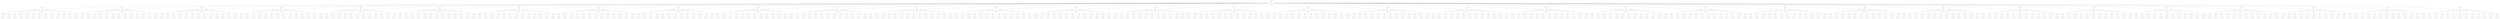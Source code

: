 graph "G" {
  node [
    fontname = "Courier";
  ];
  "904" [
    label = "Visits: 441\nValue: 409\n. b . . . . \n. . . . . a \n. . . . . . \n. b . . . . \n. . . . . . \n. . . a . . \n\na: 6 | A: 0 | \nb: 6 | B: 0 | \n\n\nO \"B\" jogou, vez do \"A\":";
  ];
  "905" [
    label = "Visits: 14\nValue: 1\n. b . . . . \n. . . a . a \n. . . . . . \n. b . . . . \n. . . . . . \n. . . a . . \n\na: 5 | A: 0 | \nb: 6 | B: 0 | \n\n\nO \"A\" jogou, vez do \"B\":";
  ];
  "906" [
    label = "Visits: 1\nValue: 1\n. b . . b . \n. . . . . . \n. . a . . . \n. b . . . . \n. . . . . . \n. . . a . . \n\na: 6 | A: 0 | \nb: 5 | B: 0 | \n\n\nO \"B\" jogou, vez do \"A\":";
  ];
  "907" [
    label = "Visits: 1\nValue: 1\n. . . . . . \n. . b . a a \n. . . . . . \n. b . . . . \n. . . . . . \n. . . a . . \n\na: 5 | A: 0 | \nb: 6 | B: 0 | \n\n\nO \"B\" jogou, vez do \"A\":";
  ];
  "908" [
    label = "Visits: 1\nValue: 1\n. b . . . a \n. . . a . . \n. . . . . b \n. b . . . . \n. . . . . . \n. . . a . . \n\na: 5 | A: 0 | \nb: 5 | B: 0 | \n\n\nO \"B\" jogou, vez do \"A\":";
  ];
  "909" [
    label = "Visits: 1\nValue: 1\n. b . . . . \n. . . a . a \n. . . . . . \n. b . . . . \n. . . . . . \n. . . a . b \n\na: 5 | A: 0 | \nb: 5 | B: 0 | \n\n\nO \"B\" jogou, vez do \"A\":";
  ];
  "910" [
    label = "Visits: 1\nValue: 1\n. b . . . b \n. . . a . . \n. . . . . a \n. b . . . . \n. . . . . . \n. . . a . . \n\na: 5 | A: 0 | \nb: 5 | B: 0 | \n\n\nO \"B\" jogou, vez do \"A\":";
  ];
  "911" [
    label = "Visits: 1\nValue: 1\n. b . a . . \n. . . . . a \n. . . b . . \n. b . . . . \n. . . . . . \n. . . a . . \n\na: 5 | A: 0 | \nb: 5 | B: 0 | \n\n\nO \"B\" jogou, vez do \"A\":";
  ];
  "912" [
    label = "Visits: 1\nValue: 1\nb . b . . . \n. . . . . a \n. . . . a . \n. b . . . . \n. . . . . . \n. . . a . . \n\na: 5 | A: 0 | \nb: 5 | B: 0 | \n\n\nO \"B\" jogou, vez do \"A\":";
  ];
  "913" [
    label = "Visits: 1\nValue: 1\n. b . . . . \n. . . a . a \n. . . . . . \n. b . . . . \n. . . b . . \n. . . . . . \n\na: 6 | A: 0 | \nb: 5 | B: 0 | \n\n\nO \"B\" jogou, vez do \"A\":";
  ];
  "914" [
    label = "Visits: 1\nValue: 1\n. b . b . . \n. . . . . a \n. . . a . . \n. b . . . . \n. . . . . . \n. . . a . . \n\na: 5 | A: 0 | \nb: 5 | B: 0 | \n\n\nO \"B\" jogou, vez do \"A\":";
  ];
  "915" [
    label = "Visits: 1\nValue: 1\n. b . . . . \n. . . a . a \nb . . . . . \n. . . . . . \n. . b . . . \n. . . . . . \n\na: 6 | A: 0 | \nb: 5 | B: 0 | \n\n\nO \"B\" jogou, vez do \"A\":";
  ];
  "916" [
    label = "Visits: 1\nValue: 1\n. b . . . . \n. . . a . a \n. . . . . . \nb . b . . . \n. . . . . . \n. . . a . . \n\na: 5 | A: 0 | \nb: 5 | B: 0 | \n\n\nO \"B\" jogou, vez do \"A\":";
  ];
  "917" [
    label = "Visits: 1\nValue: 1\n. . . . . . \nb . . a . a \n. . . . . . \n. b . . . . \n. . . . . . \n. . . a . . \n\na: 5 | A: 0 | \nb: 6 | B: 0 | \n\n\nO \"B\" jogou, vez do \"A\":";
  ];
  "918" [
    label = "Visits: 1\nValue: 1\n. b . . . . \n. . . a . a \n. . . . . . \n. b . . . . \n. . . . . b \n. . . a . . \n\na: 5 | A: 0 | \nb: 5 | B: 0 | \n\n\nO \"B\" jogou, vez do \"A\":";
  ];
  "919" [
    label = "Visits: 14\nValue: 1\n. . . . . . \n. . a . . a \n. . . . . . \n. b . . . . \n. . . . . . \n. . . a . . \n\na: 5 | A: 0 | \nb: 7 | B: 0 | \n\n\nO \"A\" jogou, vez do \"B\":";
  ];
  "920" [
    label = "Visits: 1\nValue: 1\n. . . . . . \n. . a . . a \n. . b . . . \n. . . . . . \nb . . . . . \n. . . a . . \n\na: 5 | A: 0 | \nb: 6 | B: 0 | \n\n\nO \"B\" jogou, vez do \"A\":";
  ];
  "921" [
    label = "Visits: 1\nValue: 1\n. . . . . . \n. . a . . a \n. . . . . . \n. b . . . . \n. . . . . . \n. . b . a . \n\na: 5 | A: 0 | \nb: 6 | B: 0 | \n\n\nO \"B\" jogou, vez do \"A\":";
  ];
  "922" [
    label = "Visits: 1\nValue: 1\n. . . . . . \nb . a . . a \n. . . . . . \n. b . . . . \n. . . . . . \n. . . a . . \n\na: 5 | A: 0 | \nb: 6 | B: 0 | \n\n\nO \"B\" jogou, vez do \"A\":";
  ];
  "923" [
    label = "Visits: 1\nValue: 1\nb . . . . . \n. . a . . a \n. . . . . . \n. b . . . . \n. . . . . . \n. . . a . . \n\na: 5 | A: 0 | \nb: 6 | B: 0 | \n\n\nO \"B\" jogou, vez do \"A\":";
  ];
  "924" [
    label = "Visits: 1\nValue: 1\n. . . . . . \n. . a . . a \n. . . . . . \n. b . . . . \n. . . . . . \n. b . a . . \n\na: 5 | A: 0 | \nb: 6 | B: 0 | \n\n\nO \"B\" jogou, vez do \"A\":";
  ];
  "925" [
    label = "Visits: 1\nValue: 1\n. . . a . . \n. . . . . a \n. b . . . . \n. . . . . . \n. b . . . . \n. . . a . . \n\na: 5 | A: 0 | \nb: 6 | B: 0 | \n\n\nO \"B\" jogou, vez do \"A\":";
  ];
  "926" [
    label = "Visits: 1\nValue: 1\n. . . . . . \n. . a . . a \n. . . . . . \n. b . . . b \n. . . . . . \n. . . a . . \n\na: 5 | A: 0 | \nb: 6 | B: 0 | \n\n\nO \"B\" jogou, vez do \"A\":";
  ];
  "927" [
    label = "Visits: 1\nValue: 1\n. . . . . . \n. . a . . a \n. . . . . . \n. b . . . . \n. . . . . b \n. . . a . . \n\na: 5 | A: 0 | \nb: 6 | B: 0 | \n\n\nO \"B\" jogou, vez do \"A\":";
  ];
  "928" [
    label = "Visits: 1\nValue: 1\n. a . . . . \n. . . . . a \n. . . b . . \n. b . . . . \n. . . . . . \n. . . a . . \n\na: 5 | A: 0 | \nb: 6 | B: 0 | \n\n\nO \"B\" jogou, vez do \"A\":";
  ];
  "929" [
    label = "Visits: 1\nValue: 1\n. . . . . . \n. . a . . a \n. . . . . . \n. b . . . . \n. . . . . . \n. . . a . b \n\na: 5 | A: 0 | \nb: 6 | B: 0 | \n\n\nO \"B\" jogou, vez do \"A\":";
  ];
  "930" [
    label = "Visits: 1\nValue: 1\n. . . . . b \n. . a . . . \n. . . . . a \n. b . . . . \n. . . . . . \n. . . a . . \n\na: 5 | A: 0 | \nb: 6 | B: 0 | \n\n\nO \"B\" jogou, vez do \"A\":";
  ];
  "931" [
    label = "Visits: 1\nValue: 1\n. . . . . . \n. . a . . a \nb . . . . . \n. . . . . . \n. . b . . . \n. . . a . . \n\na: 5 | A: 0 | \nb: 6 | B: 0 | \n\n\nO \"B\" jogou, vez do \"A\":";
  ];
  "932" [
    label = "Visits: 1\nValue: 1\n. . . . . . \n. a . b . a \n. . . . . . \n. b . . . . \n. . . . . . \n. . . a . . \n\na: 5 | A: 0 | \nb: 6 | B: 0 | \n\n\nO \"B\" jogou, vez do \"A\":";
  ];
  "933" [
    label = "Visits: 14\nValue: 1\n. b . . . . \n. . . . . a \n. . . . . . \n. b . a . . \n. . . . . . \n. . . a . . \n\na: 5 | A: 0 | \nb: 6 | B: 0 | \n\n\nO \"A\" jogou, vez do \"B\":";
  ];
  "934" [
    label = "Visits: 1\nValue: 1\n. b . . . . \n. . . . . a \n. . . . . . \n. b . a . . \n. . . . . . \nb . . a . . \n\na: 5 | A: 0 | \nb: 5 | B: 0 | \n\n\nO \"B\" jogou, vez do \"A\":";
  ];
  "935" [
    label = "Visits: 1\nValue: 1\n. b . . . . \n. . . . . . \n. . . . b . \n. b . . . . \n. . a . . . \n. . . a . . \n\na: 6 | A: 0 | \nb: 5 | B: 0 | \n\n\nO \"B\" jogou, vez do \"A\":";
  ];
  "936" [
    label = "Visits: 1\nValue: 1\n. b . . . . \n. . . . b . \n. . . . . . \n. b . a . . \n. . . . . . \n. . . a . . \n\na: 6 | A: 0 | \nb: 5 | B: 0 | \n\n\nO \"B\" jogou, vez do \"A\":";
  ];
  "937" [
    label = "Visits: 1\nValue: 1\n. . . . . . \nb . . . . a \n. . . . . . \n. b . a . . \n. . . . . . \n. . . a . . \n\na: 5 | A: 0 | \nb: 6 | B: 0 | \n\n\nO \"B\" jogou, vez do \"A\":";
  ];
  "938" [
    label = "Visits: 1\nValue: 1\n. b . . . . \n. . . . . a \n. . . a . . \n. b . . . . \n. . . b . . \n. . . . . . \n\na: 6 | A: 0 | \nb: 5 | B: 0 | \n\n\nO \"B\" jogou, vez do \"A\":";
  ];
  "939" [
    label = "Visits: 1\nValue: 1\n. b . . . . \n. . . . . a \nb . . . a . \n. . . . . . \n. . b . . . \n. . . . . . \n\na: 6 | A: 0 | \nb: 5 | B: 0 | \n\n\nO \"B\" jogou, vez do \"A\":";
  ];
  "940" [
    label = "Visits: 1\nValue: 1\nb . b . . . \n. . . . . a \n. . . . . . \n. b . a . . \n. . . . . . \n. . . a . . \n\na: 5 | A: 0 | \nb: 5 | B: 0 | \n\n\nO \"B\" jogou, vez do \"A\":";
  ];
  "941" [
    label = "Visits: 1\nValue: 1\n. b . . . . \n. . . . . a \n. . a . . . \n. b . . . . \n. . . . b . \n. . . . . . \n\na: 6 | A: 0 | \nb: 5 | B: 0 | \n\n\nO \"B\" jogou, vez do \"A\":";
  ];
  "942" [
    label = "Visits: 1\nValue: 1\n. b . . . . \n. . . . . a \n. . . . . . \n. b . a . . \n. . . . . . \n. . b . a . \n\na: 5 | A: 0 | \nb: 5 | B: 0 | \n\n\nO \"B\" jogou, vez do \"A\":";
  ];
  "943" [
    label = "Visits: 1\nValue: 1\n. b . . . . \n. . . . . a \n. . . b . . \n. b . . . . \n. . . a . . \n. . . a . . \n\na: 5 | A: 0 | \nb: 5 | B: 0 | \n\n\nO \"B\" jogou, vez do \"A\":";
  ];
  "944" [
    label = "Visits: 1\nValue: 1\n. b . . . . \n. . . . . a \n. . . . . . \nb . b a . . \n. . . . . . \n. . . a . . \n\na: 5 | A: 0 | \nb: 5 | B: 0 | \n\n\nO \"B\" jogou, vez do \"A\":";
  ];
  "945" [
    label = "Visits: 1\nValue: 1\nb . b . . . \n. . . . . a \n. . . . . . \n. b . a . . \n. . . . . . \n. . . a . . \n\na: 5 | A: 0 | \nb: 5 | B: 0 | \n\n\nO \"B\" jogou, vez do \"A\":";
  ];
  "946" [
    label = "Visits: 1\nValue: 1\n. b . . . . \n. . . . . a \n. . . . . . \n. b . a . . \n. . . . . . \n. . . a . b \n\na: 5 | A: 0 | \nb: 5 | B: 0 | \n\n\nO \"B\" jogou, vez do \"A\":";
  ];
  "947" [
    label = "Visits: 14\nValue: 1\n. b . . . . \n. . . . . a \n. . . . . . \nb . a . . . \n. . . . . . \n. . . a . . \n\na: 5 | A: 0 | \nb: 6 | B: 0 | \n\n\nO \"A\" jogou, vez do \"B\":";
  ];
  "948" [
    label = "Visits: 1\nValue: 1\nb . b . . . \n. . . . . a \n. . . . . . \nb . a . . . \n. . . . . . \n. . . a . . \n\na: 5 | A: 0 | \nb: 5 | B: 0 | \n\n\nO \"B\" jogou, vez do \"A\":";
  ];
  "949" [
    label = "Visits: 1\nValue: 1\n. b . . . . \n. . . . . a \n. a . . . . \nb . . . . . \n. . . b . . \n. . . . . . \n\na: 6 | A: 0 | \nb: 5 | B: 0 | \n\n\nO \"B\" jogou, vez do \"A\":";
  ];
  "950" [
    label = "Visits: 1\nValue: 1\n. b . . . . \n. . . . . a \n. . . . . . \nb . a . b . \n. . . . . . \n. . . a . . \n\na: 5 | A: 0 | \nb: 5 | B: 0 | \n\n\nO \"B\" jogou, vez do \"A\":";
  ];
  "951" [
    label = "Visits: 1\nValue: 1\n. b . . . . \n. . . . . a \n. . . . . . \nb . a . . . \n. . . . . . \n. . . a . b \n\na: 5 | A: 0 | \nb: 5 | B: 0 | \n\n\nO \"B\" jogou, vez do \"A\":";
  ];
  "952" [
    label = "Visits: 1\nValue: 1\n. b . . . . \n. . . . . a \n. . . . . . \nb . a . . . \n. . . . . b \n. . . a . . \n\na: 5 | A: 0 | \nb: 5 | B: 0 | \n\n\nO \"B\" jogou, vez do \"A\":";
  ];
  "953" [
    label = "Visits: 1\nValue: 1\n. b . . b . \n. . . . . . \n. . . . . . \nb . a . . . \n. . . . . . \n. . . a . . \n\na: 6 | A: 0 | \nb: 5 | B: 0 | \n\n\nO \"B\" jogou, vez do \"A\":";
  ];
  "954" [
    label = "Visits: 1\nValue: 1\nb . b . . . \n. . . . . a \n. . . . . . \nb . a . . . \n. . . . . . \n. . . a . . \n\na: 5 | A: 0 | \nb: 5 | B: 0 | \n\n\nO \"B\" jogou, vez do \"A\":";
  ];
  "955" [
    label = "Visits: 1\nValue: 1\n. b . . . . \n. . . . . a \n. b . . . . \n. . . . . . \n. . . a . . \n. . . a . . \n\na: 5 | A: 0 | \nb: 6 | B: 0 | \n\n\nO \"B\" jogou, vez do \"A\":";
  ];
  "956" [
    label = "Visits: 1\nValue: 1\n. b . . . . \n. . . . . a \n. . . . . . \nb . a . . . \n. . . . . . \n. . a . b . \n\na: 5 | A: 0 | \nb: 5 | B: 0 | \n\n\nO \"B\" jogou, vez do \"A\":";
  ];
  "957" [
    label = "Visits: 1\nValue: 1\n. b . . . . \n. . . . . a \n. . . . . . \nb a . b . . \n. . . . . . \n. . . a . . \n\na: 5 | A: 0 | \nb: 5 | B: 0 | \n\n\nO \"B\" jogou, vez do \"A\":";
  ];
  "958" [
    label = "Visits: 1\nValue: 1\n. b . . . . \n. . . . b . \n. . . . . . \nb . a . . . \n. . . . . . \n. . . a . . \n\na: 6 | A: 0 | \nb: 5 | B: 0 | \n\n\nO \"B\" jogou, vez do \"A\":";
  ];
  "959" [
    label = "Visits: 1\nValue: 1\n. b . . . . \n. . . . . a \n. . . . . . \nb . a . . . \n. . . . . . \n. b . a . . \n\na: 5 | A: 0 | \nb: 5 | B: 0 | \n\n\nO \"B\" jogou, vez do \"A\":";
  ];
  "960" [
    label = "Visits: 1\nValue: 1\n. b . . . . \n. . . . . a \n. . . . . . \n. b . a . . \n. . . . . . \n. . . a . . \n\na: 5 | A: 0 | \nb: 6 | B: 0 | \n\n\nO \"B\" jogou, vez do \"A\":";
  ];
  "961" [
    label = "Visits: 14\nValue: 1\n. b . . . . \n. . . . . a \n. . . . . . \n. b . . a . \n. . . . . . \n. . . a . . \n\na: 5 | A: 0 | \nb: 6 | B: 0 | \n\n\nO \"A\" jogou, vez do \"B\":";
  ];
  "962" [
    label = "Visits: 1\nValue: 1\n. b . . . . \n. . . . . a \n. . . . . . \n. b . . a . \n. . . . . . \n. b . a . . \n\na: 5 | A: 0 | \nb: 5 | B: 0 | \n\n\nO \"B\" jogou, vez do \"A\":";
  ];
  "963" [
    label = "Visits: 1\nValue: 1\n. b . . . b \n. . . . . . \n. . . . . a \n. b . . a . \n. . . . . . \n. . . a . . \n\na: 5 | A: 0 | \nb: 5 | B: 0 | \n\n\nO \"B\" jogou, vez do \"A\":";
  ];
  "964" [
    label = "Visits: 1\nValue: 1\n. b . . . . \n. . . b . a \n. . . . . . \n. b . . a . \n. . . . . . \n. . . a . . \n\na: 5 | A: 0 | \nb: 5 | B: 0 | \n\n\nO \"B\" jogou, vez do \"A\":";
  ];
  "965" [
    label = "Visits: 1\nValue: 1\n. b . . . . \n. . . . . a \n. . . . . . \nb . b . a . \n. . . . . . \n. . . a . . \n\na: 5 | A: 0 | \nb: 5 | B: 0 | \n\n\nO \"B\" jogou, vez do \"A\":";
  ];
  "966" [
    label = "Visits: 1\nValue: 1\n. b . . . . \n. . . . . a \n. b . . . . \n. . . . a . \n. b . . . . \n. . . a . . \n\na: 5 | A: 0 | \nb: 5 | B: 0 | \n\n\nO \"B\" jogou, vez do \"A\":";
  ];
  "967" [
    label = "Visits: 1\nValue: 1\n. b . . . . \n. . . . . a \n. . b . . . \n. . . . a . \nb . . . . . \n. . . a . . \n\na: 5 | A: 0 | \nb: 5 | B: 0 | \n\n\nO \"B\" jogou, vez do \"A\":";
  ];
  "968" [
    label = "Visits: 1\nValue: 1\n. b . . . . \n. . . . . a \n. . . . . . \n. b . . a . \n. . . . . . \n. . b . a . \n\na: 5 | A: 0 | \nb: 5 | B: 0 | \n\n\nO \"B\" jogou, vez do \"A\":";
  ];
  "969" [
    label = "Visits: 1\nValue: 1\n. . . . . . \nb . . . . a \n. . . . . . \n. b . . a . \n. . . . . . \n. . . a . . \n\na: 5 | A: 0 | \nb: 6 | B: 0 | \n\n\nO \"B\" jogou, vez do \"A\":";
  ];
  "970" [
    label = "Visits: 1\nValue: 1\n. b . . . . \n. . . . b . \n. . . . . . \n. b . . a . \n. . . . . . \n. . . a . . \n\na: 6 | A: 0 | \nb: 5 | B: 0 | \n\n\nO \"B\" jogou, vez do \"A\":";
  ];
  "971" [
    label = "Visits: 1\nValue: 1\n. b . . . . \n. . . . . a \n. . . . . . \n. b . . a . \n. . . . . . \n. . . a . b \n\na: 5 | A: 0 | \nb: 5 | B: 0 | \n\n\nO \"B\" jogou, vez do \"A\":";
  ];
  "972" [
    label = "Visits: 1\nValue: 1\n. b . . . . \n. . . . . a \n. . . . a . \n. b . . . . \n. . . . b . \n. . . . . . \n\na: 6 | A: 0 | \nb: 5 | B: 0 | \n\n\nO \"B\" jogou, vez do \"A\":";
  ];
  "973" [
    label = "Visits: 1\nValue: 1\n. b . . . . \n. . . . . . \n. . . . b . \n. b . . . . \n. . . . a . \n. . . a . . \n\na: 6 | A: 0 | \nb: 5 | B: 0 | \n\n\nO \"B\" jogou, vez do \"A\":";
  ];
  "974" [
    label = "Visits: 1\nValue: 1\n. . . . . . \n. b . . . a \n. . . . . . \n. b . . a . \n. . . . . . \n. . . a . . \n\na: 5 | A: 0 | \nb: 6 | B: 0 | \n\n\nO \"B\" jogou, vez do \"A\":";
  ];
  "975" [
    label = "Visits: 14\nValue: 1\n. . . . . . \n. a . . . a \n. . . . . . \n. b . . . . \n. . . . . . \n. . . a . . \n\na: 5 | A: 0 | \nb: 7 | B: 0 | \n\n\nO \"A\" jogou, vez do \"B\":";
  ];
  "976" [
    label = "Visits: 1\nValue: 1\n. . . . . b \n. a . . . . \n. . . . . a \n. b . . . . \n. . . . . . \n. . . a . . \n\na: 5 | A: 0 | \nb: 6 | B: 0 | \n\n\nO \"B\" jogou, vez do \"A\":";
  ];
  "977" [
    label = "Visits: 1\nValue: 1\n. . . . . . \nb . a . . a \n. . . . . . \n. b . . . . \n. . . . . . \n. . . a . . \n\na: 5 | A: 0 | \nb: 6 | B: 0 | \n\n\nO \"B\" jogou, vez do \"A\":";
  ];
  "978" [
    label = "Visits: 1\nValue: 1\nb . . . . . \n. . . . . a \n. . a . . . \n. b . . . . \n. . . . . . \n. . . a . . \n\na: 5 | A: 0 | \nb: 6 | B: 0 | \n\n\nO \"B\" jogou, vez do \"A\":";
  ];
  "979" [
    label = "Visits: 1\nValue: 1\n. . . . . . \n. a . . . a \n. . . . . . \n. b . . . . \n. . . b . . \n. . . . . . \n\na: 6 | A: 0 | \nb: 6 | B: 0 | \n\n\nO \"B\" jogou, vez do \"A\":";
  ];
  "980" [
    label = "Visits: 1\nValue: 1\n. . . . . . \n. a . . . a \n. . . . . . \n. b . . . . \n. . . . . . \n. . . a . b \n\na: 5 | A: 0 | \nb: 6 | B: 0 | \n\n\nO \"B\" jogou, vez do \"A\":";
  ];
  "981" [
    label = "Visits: 1\nValue: 1\n. . . . . . \n. a . . b . \n. . . . . . \n. b . . . . \n. . . . . . \n. . . a . . \n\na: 6 | A: 0 | \nb: 6 | B: 0 | \n\n\nO \"B\" jogou, vez do \"A\":";
  ];
  "982" [
    label = "Visits: 1\nValue: 1\n. . . . . . \n. a . . . a \n. . . . . . \nb . b . . . \n. . . . . . \n. . . a . . \n\na: 5 | A: 0 | \nb: 6 | B: 0 | \n\n\nO \"B\" jogou, vez do \"A\":";
  ];
  "983" [
    label = "Visits: 1\nValue: 1\n. . . . . . \na . b . . a \n. . . . . . \n. b . . . . \n. . . . . . \n. . . a . . \n\na: 5 | A: 0 | \nb: 6 | B: 0 | \n\n\nO \"B\" jogou, vez do \"A\":";
  ];
  "984" [
    label = "Visits: 1\nValue: 1\n. . . . . . \n. a . . . a \n. b . . . . \n. . . . . . \n. b . . . . \n. . . a . . \n\na: 5 | A: 0 | \nb: 6 | B: 0 | \n\n\nO \"B\" jogou, vez do \"A\":";
  ];
  "985" [
    label = "Visits: 1\nValue: 1\n. . . . . . \n. a . . . a \n. . . . . . \n. b . . . b \n. . . . . . \n. . . a . . \n\na: 5 | A: 0 | \nb: 6 | B: 0 | \n\n\nO \"B\" jogou, vez do \"A\":";
  ];
  "986" [
    label = "Visits: 1\nValue: 1\n. . . b . . \n. a . . . a \n. . . . . . \n. b . . . . \n. . . . . . \n. . . a . . \n\na: 5 | A: 0 | \nb: 6 | B: 0 | \n\n\nO \"B\" jogou, vez do \"A\":";
  ];
  "987" [
    label = "Visits: 1\nValue: 1\n. . . . . . \n. a . . . a \n. . b . . . \n. . . . . . \nb . . . . . \n. . . a . . \n\na: 5 | A: 0 | \nb: 6 | B: 0 | \n\n\nO \"B\" jogou, vez do \"A\":";
  ];
  "988" [
    label = "Visits: 1\nValue: 1\n. . a . . . \n. . . . . a \nb . . . . . \n. . . . . . \n. . b . . . \n. . . a . . \n\na: 5 | A: 0 | \nb: 6 | B: 0 | \n\n\nO \"B\" jogou, vez do \"A\":";
  ];
  "989" [
    label = "Visits: 14\nValue: 1\n. b . . . . \n. . . . . a \n. . . . . . \n. b . . . . \n. . . . . . \na . . a . . \n\na: 5 | A: 0 | \nb: 6 | B: 0 | \n\n\nO \"A\" jogou, vez do \"B\":";
  ];
  "990" [
    label = "Visits: 1\nValue: 1\nb . b . . . \n. . . . . a \n. . . . . . \n. b . . . . \n. . . . . . \na . . a . . \n\na: 5 | A: 0 | \nb: 5 | B: 0 | \n\n\nO \"B\" jogou, vez do \"A\":";
  ];
  "991" [
    label = "Visits: 1\nValue: 1\n. b . . . . \n. . . . . a \n. b . . . . \n. . . . . . \n. b . . . . \n. . . a . . \n\na: 6 | A: 0 | \nb: 5 | B: 0 | \n\n\nO \"B\" jogou, vez do \"A\":";
  ];
  "992" [
    label = "Visits: 1\nValue: 1\n. b . . . . \n. . . . . a \n. . . . . . \n. b . . . b \n. . . . . . \na . . a . . \n\na: 5 | A: 0 | \nb: 5 | B: 0 | \n\n\nO \"B\" jogou, vez do \"A\":";
  ];
  "993" [
    label = "Visits: 1\nValue: 1\n. b . . . . \n. . . . b . \n. . . . . . \n. b . . . . \n. . . . . . \na . . a . . \n\na: 6 | A: 0 | \nb: 5 | B: 0 | \n\n\nO \"B\" jogou, vez do \"A\":";
  ];
  "994" [
    label = "Visits: 1\nValue: 1\n. b . . . . \n. . . . . a \nb . . . . . \n. . . . . . \n. . b . . . \na . . a . . \n\na: 5 | A: 0 | \nb: 5 | B: 0 | \n\n\nO \"B\" jogou, vez do \"A\":";
  ];
  "995" [
    label = "Visits: 1\nValue: 1\n. . . . . . \n. b . . . a \n. . . . . . \n. b . . . . \n. . . . . . \na . . a . . \n\na: 5 | A: 0 | \nb: 6 | B: 0 | \n\n\nO \"B\" jogou, vez do \"A\":";
  ];
  "996" [
    label = "Visits: 1\nValue: 1\n. b . . . a \n. . . . . . \n. . . . . b \n. b . . . . \n. . . . . . \na . . a . . \n\na: 5 | A: 0 | \nb: 5 | B: 0 | \n\n\nO \"B\" jogou, vez do \"A\":";
  ];
  "997" [
    label = "Visits: 1\nValue: 1\n. . . . . . \n. . b . . a \n. . . . . . \n. b . . . . \n. . . . . . \na . . a . . \n\na: 5 | A: 0 | \nb: 6 | B: 0 | \n\n\nO \"B\" jogou, vez do \"A\":";
  ];
  "998" [
    label = "Visits: 1\nValue: 1\n. b . . . . \n. . . . . a \n. . b . . . \n. . . . . . \nb . . . . . \n. . . a . . \n\na: 6 | A: 0 | \nb: 5 | B: 0 | \n\n\nO \"B\" jogou, vez do \"A\":";
  ];
  "999" [
    label = "Visits: 1\nValue: 1\n. b . . . . \n. . . . . a \n. . . . . . \n. b . . . . \n. . . b . . \na . . . . . \n\na: 6 | A: 0 | \nb: 5 | B: 0 | \n\n\nO \"B\" jogou, vez do \"A\":";
  ];
  "1000" [
    label = "Visits: 1\nValue: 1\n. . . . . . \nb . . . . a \n. . . . . . \n. b . . . . \n. . . . . . \na . . a . . \n\na: 5 | A: 0 | \nb: 6 | B: 0 | \n\n\nO \"B\" jogou, vez do \"A\":";
  ];
  "1001" [
    label = "Visits: 1\nValue: 1\n. b . . . . \n. . . . . a \nb . . . . . \n. . . . . . \n. . b . . . \na . . . . . \n\na: 6 | A: 0 | \nb: 5 | B: 0 | \n\n\nO \"B\" jogou, vez do \"A\":";
  ];
  "1002" [
    label = "Visits: 1\nValue: 1\n. b . . . . \n. . . . . a \n. . . . . . \n. b . . . . \n. . . . . . \na . a . b . \n\na: 5 | A: 0 | \nb: 5 | B: 0 | \n\n\nO \"B\" jogou, vez do \"A\":";
  ];
  "1003" [
    label = "Visits: 14\nValue: 1\n. b . . . . \n. . . . . a \n. . . a . . \n. b . . . . \n. . . . . . \n. . . a . . \n\na: 5 | A: 0 | \nb: 6 | B: 0 | \n\n\nO \"A\" jogou, vez do \"B\":";
  ];
  "1004" [
    label = "Visits: 1\nValue: 1\n. b . . . . \n. . . a . a \n. . . . . . \n. b . b . . \n. . . . . . \n. . . a . . \n\na: 5 | A: 0 | \nb: 5 | B: 0 | \n\n\nO \"B\" jogou, vez do \"A\":";
  ];
  "1005" [
    label = "Visits: 1\nValue: 1\n. b . . . . \n. . . . . a \n. . . a . . \n. b . . . . \n. . . . . . \n. b . a . . \n\na: 5 | A: 0 | \nb: 5 | B: 0 | \n\n\nO \"B\" jogou, vez do \"A\":";
  ];
  "1006" [
    label = "Visits: 1\nValue: 1\n. b . . . . \n. . . . . a \n. . . a . . \n. b . . . . \n. . . . b . \n. . . . . . \n\na: 6 | A: 0 | \nb: 5 | B: 0 | \n\n\nO \"B\" jogou, vez do \"A\":";
  ];
  "1007" [
    label = "Visits: 1\nValue: 1\n. b . . . . \n. . . . b . \n. . . . . . \n. b a . . . \n. . . . . . \n. . . a . . \n\na: 6 | A: 0 | \nb: 5 | B: 0 | \n\n\nO \"B\" jogou, vez do \"A\":";
  ];
  "1008" [
    label = "Visits: 1\nValue: 1\nb . b . . . \n. . . . . a \n. . . a . . \n. b . . . . \n. . . . . . \n. . . a . . \n\na: 5 | A: 0 | \nb: 5 | B: 0 | \n\n\nO \"B\" jogou, vez do \"A\":";
  ];
  "1009" [
    label = "Visits: 1\nValue: 1\n. b . . . . \n. . . . a a \n. . . . . . \nb . b . . . \n. . . . . . \n. . . a . . \n\na: 5 | A: 0 | \nb: 5 | B: 0 | \n\n\nO \"B\" jogou, vez do \"A\":";
  ];
  "1010" [
    label = "Visits: 1\nValue: 1\n. . . . . . \n. b . . . a \n. . . a . . \n. b . . . . \n. . . . . . \n. . . a . . \n\na: 5 | A: 0 | \nb: 6 | B: 0 | \n\n\nO \"B\" jogou, vez do \"A\":";
  ];
  "1011" [
    label = "Visits: 1\nValue: 1\n. b . . . . \n. . . . . a \nb . . a . . \n. . . . . . \n. . b . . . \n. . . . . . \n\na: 6 | A: 0 | \nb: 5 | B: 0 | \n\n\nO \"B\" jogou, vez do \"A\":";
  ];
  "1012" [
    label = "Visits: 1\nValue: 1\n. b . . . . \n. . . . . a \nb . . a . . \n. . . . . . \n. . b . . . \n. . . a . . \n\na: 5 | A: 0 | \nb: 5 | B: 0 | \n\n\nO \"B\" jogou, vez do \"A\":";
  ];
  "1013" [
    label = "Visits: 1\nValue: 1\n. b . . . . \n. . . b . a \n. . . . . . \n. b . a . . \n. . . . . . \n. . . a . . \n\na: 5 | A: 0 | \nb: 5 | B: 0 | \n\n\nO \"B\" jogou, vez do \"A\":";
  ];
  "1014" [
    label = "Visits: 1\nValue: 1\n. . . . . . \n. . b . . a \n. . . . . . \n. b . . a . \n. . . . . . \n. . . a . . \n\na: 5 | A: 0 | \nb: 6 | B: 0 | \n\n\nO \"B\" jogou, vez do \"A\":";
  ];
  "1015" [
    label = "Visits: 1\nValue: 1\n. b . . . . \n. . . . . a \n. . . a . . \n. b . . . b \n. . . . . . \n. . . a . . \n\na: 5 | A: 0 | \nb: 5 | B: 0 | \n\n\nO \"B\" jogou, vez do \"A\":";
  ];
  "1016" [
    label = "Visits: 1\nValue: 1\n. b . . . . \n. . . . . a \n. . b . a . \n. . . . . . \nb . . . . . \n. . . a . . \n\na: 5 | A: 0 | \nb: 5 | B: 0 | \n\n\nO \"B\" jogou, vez do \"A\":";
  ];
  "1017" [
    label = "Visits: 14\nValue: 1\n. b . . . . \n. . . . a . \n. . . . . . \n. b . . . . \n. . . . . . \n. . . a . . \n\na: 6 | A: 0 | \nb: 6 | B: 0 | \n\n\nO \"A\" jogou, vez do \"B\":";
  ];
  "1018" [
    label = "Visits: 1\nValue: 1\n. b . . . . \n. . . . a . \n. . . . . . \n. b . . . . \n. . . . . . \n. . . a . b \n\na: 6 | A: 0 | \nb: 5 | B: 0 | \n\n\nO \"B\" jogou, vez do \"A\":";
  ];
  "1019" [
    label = "Visits: 1\nValue: 1\n. b . . b . \n. . . . . . \n. . . . a . \n. b . . . . \n. . . . . . \n. . . a . . \n\na: 6 | A: 0 | \nb: 5 | B: 0 | \n\n\nO \"B\" jogou, vez do \"A\":";
  ];
  "1020" [
    label = "Visits: 1\nValue: 1\n. b . . . . \n. . . . a . \n. . . . . . \nb . b . . . \n. . . . . . \n. . . a . . \n\na: 6 | A: 0 | \nb: 5 | B: 0 | \n\n\nO \"B\" jogou, vez do \"A\":";
  ];
  "1021" [
    label = "Visits: 1\nValue: 1\n. b . . . . \n. . . . a . \n. . . . . . \n. b . . . . \n. . . . . . \n. . b . a . \n\na: 6 | A: 0 | \nb: 5 | B: 0 | \n\n\nO \"B\" jogou, vez do \"A\":";
  ];
  "1022" [
    label = "Visits: 1\nValue: 1\n. b . . . . \n. . . . a . \nb . . . . . \n. . . . . . \n. . b . . . \n. . . a . . \n\na: 6 | A: 0 | \nb: 5 | B: 0 | \n\n\nO \"B\" jogou, vez do \"A\":";
  ];
  "1023" [
    label = "Visits: 1\nValue: 1\n. b . . . . \n. . . . a . \n. . . . . . \n. b . . . . \n. . . . . . \n. . a . b . \n\na: 6 | A: 0 | \nb: 5 | B: 0 | \n\n\nO \"B\" jogou, vez do \"A\":";
  ];
  "1024" [
    label = "Visits: 1\nValue: 1\n. b . . . . \n. . . . a . \n. . . . . . \n. b . . . . \n. . . . b . \n. . . . . . \n\na: 7 | A: 0 | \nb: 5 | B: 0 | \n\n\nO \"B\" jogou, vez do \"A\":";
  ];
  "1025" [
    label = "Visits: 1\nValue: 1\n. b . . . . \n. . . . a . \n. . . . . . \n. b . b . . \n. . . . . . \n. . . a . . \n\na: 6 | A: 0 | \nb: 5 | B: 0 | \n\n\nO \"B\" jogou, vez do \"A\":";
  ];
  "1026" [
    label = "Visits: 1\nValue: 1\n. b . b . . \n. . . . . . \n. . . . . a \n. b . . . . \n. . . . . . \n. . . a . . \n\na: 6 | A: 0 | \nb: 5 | B: 0 | \n\n\nO \"B\" jogou, vez do \"A\":";
  ];
  "1027" [
    label = "Visits: 1\nValue: 1\nb . b . . . \n. . . . a . \n. . . . . . \n. b . . . . \n. . . . . . \n. . . a . . \n\na: 6 | A: 0 | \nb: 5 | B: 0 | \n\n\nO \"B\" jogou, vez do \"A\":";
  ];
  "1028" [
    label = "Visits: 1\nValue: 1\n. b . a . . \n. . . . . . \n. . . . . b \n. b . . . . \n. . . . . . \n. . . a . . \n\na: 6 | A: 0 | \nb: 5 | B: 0 | \n\n\nO \"B\" jogou, vez do \"A\":";
  ];
  "1029" [
    label = "Visits: 1\nValue: 1\n. b . . . . \n. . . . a . \n. . . . . . \n. b . . . . \n. . . b . . \n. . . . . . \n\na: 7 | A: 0 | \nb: 5 | B: 0 | \n\n\nO \"B\" jogou, vez do \"A\":";
  ];
  "1030" [
    label = "Visits: 1\nValue: 1\n. b . . . . \n. . . . a . \n. . . . . . \n. b . . b . \n. . . . . . \n. . . a . . \n\na: 6 | A: 0 | \nb: 5 | B: 0 | \n\n\nO \"B\" jogou, vez do \"A\":";
  ];
  "1031" [
    label = "Visits: 14\nValue: 1\n. b . . . . \n. . . . . a \n. . . . . . \n. b . . . . \n. . . . . . \n. . a . a . \n\na: 5 | A: 0 | \nb: 6 | B: 0 | \n\n\nO \"A\" jogou, vez do \"B\":";
  ];
  "1032" [
    label = "Visits: 1\nValue: 1\n. b . . . . \n. . . . . a \n. . . . . . \n. b . . . . \n. . . . . . \n. a . b . a \n\na: 5 | A: 0 | \nb: 5 | B: 0 | \n\n\nO \"B\" jogou, vez do \"A\":";
  ];
  "1033" [
    label = "Visits: 1\nValue: 1\n. b . . . . \n. . . . . a \n. . b . . . \n. . . . . . \nb . . . . . \n. . a . a . \n\na: 5 | A: 0 | \nb: 5 | B: 0 | \n\n\nO \"B\" jogou, vez do \"A\":";
  ];
  "1034" [
    label = "Visits: 1\nValue: 1\n. b . . . . \n. . . . . a \n. . . . . . \n. b . . . . \n. . . . . . \n. . a a . b \n\na: 5 | A: 0 | \nb: 5 | B: 0 | \n\n\nO \"B\" jogou, vez do \"A\":";
  ];
  "1035" [
    label = "Visits: 1\nValue: 1\n. b . . . . \n. . . . . a \n. . . . . . \n. b . . . . \n. . . . . . \nb . a . a . \n\na: 5 | A: 0 | \nb: 5 | B: 0 | \n\n\nO \"B\" jogou, vez do \"A\":";
  ];
  "1036" [
    label = "Visits: 1\nValue: 1\n. b . . . b \n. . . . . . \n. . . . . a \n. b . . . . \n. . . . . . \n. . a . a . \n\na: 5 | A: 0 | \nb: 5 | B: 0 | \n\n\nO \"B\" jogou, vez do \"A\":";
  ];
  "1037" [
    label = "Visits: 1\nValue: 1\n. . . . . . \n. b . . . a \n. . . . . . \n. b . . . . \n. . . . . . \n. . a . a . \n\na: 5 | A: 0 | \nb: 6 | B: 0 | \n\n\nO \"B\" jogou, vez do \"A\":";
  ];
  "1038" [
    label = "Visits: 1\nValue: 1\n. b . b . . \n. . . . . a \n. . . . . . \n. b . . . . \n. . . . . . \n. . a . a . \n\na: 5 | A: 0 | \nb: 5 | B: 0 | \n\n\nO \"B\" jogou, vez do \"A\":";
  ];
  "1039" [
    label = "Visits: 1\nValue: 1\n. . . . . . \n. . b . . a \n. . . . . . \n. b . . . . \n. . . . . . \n. . a . a . \n\na: 5 | A: 0 | \nb: 6 | B: 0 | \n\n\nO \"B\" jogou, vez do \"A\":";
  ];
  "1040" [
    label = "Visits: 1\nValue: 1\n. b . . . . \n. . . . . a \n. . . . . . \n. b . . . b \n. . . . . . \n. . a . a . \n\na: 5 | A: 0 | \nb: 5 | B: 0 | \n\n\nO \"B\" jogou, vez do \"A\":";
  ];
  "1041" [
    label = "Visits: 1\nValue: 1\n. b . . . . \n. . . . b . \n. . . . . . \n. b . . . . \n. . . . . . \n. . a . a . \n\na: 6 | A: 0 | \nb: 5 | B: 0 | \n\n\nO \"B\" jogou, vez do \"A\":";
  ];
  "1042" [
    label = "Visits: 1\nValue: 1\n. b . . . . \n. . . . . a \n. b . . . . \n. . . . . . \n. b . . . . \n. . . . a . \n\na: 6 | A: 0 | \nb: 5 | B: 0 | \n\n\nO \"B\" jogou, vez do \"A\":";
  ];
  "1043" [
    label = "Visits: 1\nValue: 1\n. b . . . . \n. . . . . a \n. . b . . . \n. . . . . . \nb . . . . . \n. . a . a . \n\na: 5 | A: 0 | \nb: 5 | B: 0 | \n\n\nO \"B\" jogou, vez do \"A\":";
  ];
  "1044" [
    label = "Visits: 1\nValue: 1\n. b . . . . \n. . . . . a \n. . . . . . \n. b . . . . \n. . . . b . \n. . a . . . \n\na: 6 | A: 0 | \nb: 5 | B: 0 | \n\n\nO \"B\" jogou, vez do \"A\":";
  ];
  "1045" [
    label = "Visits: 14\nValue: 1\n. . . . . . \na . . . . a \n. . . . . . \n. b . . . . \n. . . . . . \n. . . a . . \n\na: 5 | A: 0 | \nb: 7 | B: 0 | \n\n\nO \"A\" jogou, vez do \"B\":";
  ];
  "1046" [
    label = "Visits: 1\nValue: 1\n. . . . . . \na . . . . a \n. b . . . . \n. . . . . . \n. b . . . . \n. . . a . . \n\na: 5 | A: 0 | \nb: 6 | B: 0 | \n\n\nO \"B\" jogou, vez do \"A\":";
  ];
  "1047" [
    label = "Visits: 1\nValue: 1\n. . . . . . \na . . . . a \n. . . . . . \n. b . . . . \n. . . b . . \n. . . . . . \n\na: 6 | A: 0 | \nb: 6 | B: 0 | \n\n\nO \"B\" jogou, vez do \"A\":";
  ];
  "1048" [
    label = "Visits: 1\nValue: 1\n. . . . . . \na . . . . a \nb . . . . . \n. . . . . . \n. . b . . . \n. . . . . . \n\na: 6 | A: 0 | \nb: 6 | B: 0 | \n\n\nO \"B\" jogou, vez do \"A\":";
  ];
  "1049" [
    label = "Visits: 1\nValue: 1\n. . . b . . \na . . . . a \n. . . . . . \n. b . . . . \n. . . . . . \n. . . a . . \n\na: 5 | A: 0 | \nb: 6 | B: 0 | \n\n\nO \"B\" jogou, vez do \"A\":";
  ];
  "1050" [
    label = "Visits: 1\nValue: 1\n. . . . . . \na . . . . a \n. . . . . . \n. b . . . . \n. . . . . . \n. . b . a . \n\na: 5 | A: 0 | \nb: 6 | B: 0 | \n\n\nO \"B\" jogou, vez do \"A\":";
  ];
  "1051" [
    label = "Visits: 1\nValue: 1\n. . . . . . \na . . . . a \n. . . . . . \nb . b . . . \n. . . . . . \n. . . a . . \n\na: 5 | A: 0 | \nb: 6 | B: 0 | \n\n\nO \"B\" jogou, vez do \"A\":";
  ];
  "1052" [
    label = "Visits: 1\nValue: 1\n. . . . . . \na . . . . a \n. . . b . . \n. b . . . . \n. . . . . . \n. . . a . . \n\na: 5 | A: 0 | \nb: 6 | B: 0 | \n\n\nO \"B\" jogou, vez do \"A\":";
  ];
  "1053" [
    label = "Visits: 1\nValue: 1\n. . . . b . \na . . . . . \n. . . . . . \n. b . . . . \n. . . . . . \n. . . a . . \n\na: 6 | A: 0 | \nb: 6 | B: 0 | \n\n\nO \"B\" jogou, vez do \"A\":";
  ];
  "1054" [
    label = "Visits: 1\nValue: 1\n. . . . . . \na . . . . a \n. . . . . . \nb . b . . . \n. . . . . . \n. . . a . . \n\na: 5 | A: 0 | \nb: 6 | B: 0 | \n\n\nO \"B\" jogou, vez do \"A\":";
  ];
  "1055" [
    label = "Visits: 1\nValue: 1\n. . . . . . \na . . . . a \n. . . . . . \n. b . . b . \n. . . . . . \n. . . a . . \n\na: 5 | A: 0 | \nb: 6 | B: 0 | \n\n\nO \"B\" jogou, vez do \"A\":";
  ];
  "1056" [
    label = "Visits: 1\nValue: 1\n. . . . . . \na . . . . a \n. . . . . . \n. b . . . . \n. . . . . b \n. . . a . . \n\na: 5 | A: 0 | \nb: 6 | B: 0 | \n\n\nO \"B\" jogou, vez do \"A\":";
  ];
  "1057" [
    label = "Visits: 1\nValue: 1\n. . . . . . \na . . . b . \n. . . . . . \n. b . . . . \n. . . . . . \n. . . a . . \n\na: 6 | A: 0 | \nb: 6 | B: 0 | \n\n\nO \"B\" jogou, vez do \"A\":";
  ];
  "1058" [
    label = "Visits: 1\nValue: 1\n. . . . . a \na . . . . . \n. . . . . b \n. b . . . . \n. . . . . . \n. . . a . . \n\na: 5 | A: 0 | \nb: 6 | B: 0 | \n\n\nO \"B\" jogou, vez do \"A\":";
  ];
  "1059" [
    label = "Visits: 14\nValue: 1\n. b . . . . \n. . . . . . \n. . . . a . \n. b . . . . \n. . . . . . \n. . . a . . \n\na: 6 | A: 0 | \nb: 6 | B: 0 | \n\n\nO \"A\" jogou, vez do \"B\":";
  ];
  "1060" [
    label = "Visits: 1\nValue: 1\n. b . . . . \n. . . . a . \n. . . . . . \n. b . . b . \n. . . . . . \n. . . a . . \n\na: 6 | A: 0 | \nb: 5 | B: 0 | \n\n\nO \"B\" jogou, vez do \"A\":";
  ];
  "1061" [
    label = "Visits: 1\nValue: 1\n. b . . . . \n. . . . . . \n. b . . a . \n. . . . . . \n. b . . . . \n. . . a . . \n\na: 6 | A: 0 | \nb: 5 | B: 0 | \n\n\nO \"B\" jogou, vez do \"A\":";
  ];
  "1062" [
    label = "Visits: 1\nValue: 1\n. b . . . . \n. . . . . a \n. . . . . . \n. b . b . . \n. . . . . . \n. . . a . . \n\na: 6 | A: 0 | \nb: 5 | B: 0 | \n\n\nO \"B\" jogou, vez do \"A\":";
  ];
  "1063" [
    label = "Visits: 1\nValue: 1\n. b . . . . \n. . . . . . \n. . . . a . \nb . b . . . \n. . . . . . \n. . . a . . \n\na: 6 | A: 0 | \nb: 5 | B: 0 | \n\n\nO \"B\" jogou, vez do \"A\":";
  ];
  "1064" [
    label = "Visits: 1\nValue: 1\n. b . . . . \n. . . . . . \n. . . . a . \n. b . . . . \n. . . . . b \n. . . a . . \n\na: 6 | A: 0 | \nb: 5 | B: 0 | \n\n\nO \"B\" jogou, vez do \"A\":";
  ];
  "1065" [
    label = "Visits: 1\nValue: 1\n. b . . . . \n. . . . . . \n. . . . a . \n. b . . . . \n. . . b . . \n. . . . . . \n\na: 7 | A: 0 | \nb: 5 | B: 0 | \n\n\nO \"B\" jogou, vez do \"A\":";
  ];
  "1066" [
    label = "Visits: 1\nValue: 1\nb . b . . . \n. . . . . . \n. . . . a . \n. b . . . . \n. . . . . . \n. . . a . . \n\na: 6 | A: 0 | \nb: 5 | B: 0 | \n\n\nO \"B\" jogou, vez do \"A\":";
  ];
  "1067" [
    label = "Visits: 1\nValue: 1\n. b . . . . \n. . . . . . \n. . . . a . \n. b . . . . \n. . . . . . \nb . . a . . \n\na: 6 | A: 0 | \nb: 5 | B: 0 | \n\n\nO \"B\" jogou, vez do \"A\":";
  ];
  "1068" [
    label = "Visits: 1\nValue: 1\n. b . . . . \n. . . . . . \n. . . . a . \n. b . . . . \n. . . . . . \n. b . a . . \n\na: 6 | A: 0 | \nb: 5 | B: 0 | \n\n\nO \"B\" jogou, vez do \"A\":";
  ];
  "1069" [
    label = "Visits: 1\nValue: 1\n. b . . . . \n. . . . . . \n. . . . a . \n. b . . . . \n. . . . . . \n. . b . a . \n\na: 6 | A: 0 | \nb: 5 | B: 0 | \n\n\nO \"B\" jogou, vez do \"A\":";
  ];
  "1070" [
    label = "Visits: 1\nValue: 1\n. . . . . . \nb . . . . . \n. . . . a . \n. b . . . . \n. . . . . . \n. . . a . . \n\na: 6 | A: 0 | \nb: 6 | B: 0 | \n\n\nO \"B\" jogou, vez do \"A\":";
  ];
  "1071" [
    label = "Visits: 1\nValue: 1\n. b . . . b \n. . . . . . \n. . . . a . \n. b . . . . \n. . . . . . \n. . . a . . \n\na: 6 | A: 0 | \nb: 5 | B: 0 | \n\n\nO \"B\" jogou, vez do \"A\":";
  ];
  "1072" [
    label = "Visits: 1\nValue: 1\n. b . . . . \n. . . . . . \n. . . . a . \n. b . . . . \n. . . . . . \n. . a . b . \n\na: 6 | A: 0 | \nb: 5 | B: 0 | \n\n\nO \"B\" jogou, vez do \"A\":";
  ];
  "1073" [
    label = "Visits: 14\nValue: 1\n. b . . . . \n. . . . . a \na . . . . . \n. . . . . . \n. . b . . . \n. . . a . . \n\na: 5 | A: 0 | \nb: 6 | B: 0 | \n\n\nO \"A\" jogou, vez do \"B\":";
  ];
  "1074" [
    label = "Visits: 1\nValue: 1\n. b . . . . \n. . . . . a \na . . . . . \n. . . . b . \n. . b . . . \n. . . a . . \n\na: 5 | A: 0 | \nb: 5 | B: 0 | \n\n\nO \"B\" jogou, vez do \"A\":";
  ];
  "1075" [
    label = "Visits: 1\nValue: 1\n. b . . . . \n. . . . . a \n. b . . . . \n. . . . . . \n. . b . . . \n. . . a . . \n\na: 6 | A: 0 | \nb: 5 | B: 0 | \n\n\nO \"B\" jogou, vez do \"A\":";
  ];
  "1076" [
    label = "Visits: 1\nValue: 1\n. . . . . . \nb . . . . a \n. . . . . . \na . . . . . \n. . b . . . \n. . . a . . \n\na: 5 | A: 0 | \nb: 6 | B: 0 | \n\n\nO \"B\" jogou, vez do \"A\":";
  ];
  "1077" [
    label = "Visits: 1\nValue: 1\n. b . . . . \n. . . . . a \na . . . . . \n. . . . . . \n. . b . b . \n. . . . . . \n\na: 6 | A: 0 | \nb: 5 | B: 0 | \n\n\nO \"B\" jogou, vez do \"A\":";
  ];
  "1078" [
    label = "Visits: 1\nValue: 1\n. b . . . . \n. . . . . a \na . . . . . \n. . b . . . \n. . . . . . \n. . b a . . \n\na: 5 | A: 0 | \nb: 5 | B: 0 | \n\n\nO \"B\" jogou, vez do \"A\":";
  ];
  "1079" [
    label = "Visits: 1\nValue: 1\n. b . . . . \n. . . . . a \na . . . . . \n. . . . . . \nb . b . . . \n. . . a . . \n\na: 5 | A: 0 | \nb: 5 | B: 0 | \n\n\nO \"B\" jogou, vez do \"A\":";
  ];
  "1080" [
    label = "Visits: 1\nValue: 1\n. . . . . . \n. . b . . a \na . . . . . \n. . . . . . \n. . b . . . \n. . . a . . \n\na: 5 | A: 0 | \nb: 6 | B: 0 | \n\n\nO \"B\" jogou, vez do \"A\":";
  ];
  "1081" [
    label = "Visits: 1\nValue: 1\nb . b . . . \n. . . . . a \na . . . . . \n. . . . . . \n. . b . . . \n. . . a . . \n\na: 5 | A: 0 | \nb: 5 | B: 0 | \n\n\nO \"B\" jogou, vez do \"A\":";
  ];
  "1082" [
    label = "Visits: 1\nValue: 1\n. b . . . . \n. . . . . a \na . . . . . \n. . . b . . \n. . . . . . \n. b . a . . \n\na: 5 | A: 0 | \nb: 5 | B: 0 | \n\n\nO \"B\" jogou, vez do \"A\":";
  ];
  "1083" [
    label = "Visits: 1\nValue: 1\n. b . . . . \n. . . . . a \na . . . . . \n. . . . . . \n. b . b . . \n. . . . . . \n\na: 6 | A: 0 | \nb: 5 | B: 0 | \n\n\nO \"B\" jogou, vez do \"A\":";
  ];
  "1084" [
    label = "Visits: 1\nValue: 1\n. b . . . . \n. . . . . a \na . . . . . \n. . . . . . \n. . b . . . \n. . a . b . \n\na: 5 | A: 0 | \nb: 5 | B: 0 | \n\n\nO \"B\" jogou, vez do \"A\":";
  ];
  "1085" [
    label = "Visits: 1\nValue: 1\n. b . . . . \n. . . . . a \na . . . . . \n. . . . . . \n. . b . . b \n. . . a . . \n\na: 5 | A: 0 | \nb: 5 | B: 0 | \n\n\nO \"B\" jogou, vez do \"A\":";
  ];
  "1086" [
    label = "Visits: 1\nValue: 1\n. b . . . . \n. . . . . a \na . . . . . \n. . . b . . \n. . . . . . \n. b . a . . \n\na: 5 | A: 0 | \nb: 5 | B: 0 | \n\n\nO \"B\" jogou, vez do \"A\":";
  ];
  "1087" [
    label = "Visits: 14\nValue: 1\n. b . . . . \n. . . . . a \n. . . . . . \n. b . . . . \n. . . . . . \n. . a . a . \n\na: 5 | A: 0 | \nb: 6 | B: 0 | \n\n\nO \"A\" jogou, vez do \"B\":";
  ];
  "1088" [
    label = "Visits: 1\nValue: 1\n. b . . . . \n. . . . . a \n. . . . . . \nb . b . . . \n. . . . . . \n. . a . a . \n\na: 5 | A: 0 | \nb: 5 | B: 0 | \n\n\nO \"B\" jogou, vez do \"A\":";
  ];
  "1089" [
    label = "Visits: 1\nValue: 1\n. b . . . . \n. . . . . a \n. . . . . . \n. b . . . . \n. . . b . . \n. . . . . . \n\na: 7 | A: 0 | \nb: 5 | B: 0 | \n\n\nO \"B\" jogou, vez do \"A\":";
  ];
  "1090" [
    label = "Visits: 1\nValue: 1\n. b . . . . \n. . . . . a \n. . . . . . \n. b . b . . \n. . . . . . \n. . a . a . \n\na: 5 | A: 0 | \nb: 5 | B: 0 | \n\n\nO \"B\" jogou, vez do \"A\":";
  ];
  "1091" [
    label = "Visits: 1\nValue: 1\n. b . . . . \n. . . . . a \n. . . . . . \n. b . . . . \n. . . . . . \n. . a a . b \n\na: 5 | A: 0 | \nb: 5 | B: 0 | \n\n\nO \"B\" jogou, vez do \"A\":";
  ];
  "1092" [
    label = "Visits: 1\nValue: 1\nb . b . . . \n. . . . . a \n. . . . . . \n. b . . . . \n. . . . . . \n. . a . a . \n\na: 5 | A: 0 | \nb: 5 | B: 0 | \n\n\nO \"B\" jogou, vez do \"A\":";
  ];
  "1093" [
    label = "Visits: 1\nValue: 1\n. b . . . . \n. . . . . a \nb . . . . . \n. . . . . . \n. . b . . . \n. . a . a . \n\na: 5 | A: 0 | \nb: 5 | B: 0 | \n\n\nO \"B\" jogou, vez do \"A\":";
  ];
  "1094" [
    label = "Visits: 1\nValue: 1\n. b . . . . \n. . . . . a \n. . . . . . \n. b . . . . \n. . . . b . \n. . a . . . \n\na: 6 | A: 0 | \nb: 5 | B: 0 | \n\n\nO \"B\" jogou, vez do \"A\":";
  ];
  "1095" [
    label = "Visits: 1\nValue: 1\n. b . . b . \n. . . . . . \n. . . . . . \n. b . . . . \n. . . . . . \n. . a . a . \n\na: 6 | A: 0 | \nb: 5 | B: 0 | \n\n\nO \"B\" jogou, vez do \"A\":";
  ];
  "1096" [
    label = "Visits: 1\nValue: 1\n. . . . . . \nb . . . . a \n. . . . . . \n. b . . . . \n. . . . . . \n. . a . a . \n\na: 5 | A: 0 | \nb: 6 | B: 0 | \n\n\nO \"B\" jogou, vez do \"A\":";
  ];
  "1097" [
    label = "Visits: 1\nValue: 1\n. b . b . . \n. . . . . a \n. . . . . . \n. b . . . . \n. . . . . . \n. . a . a . \n\na: 5 | A: 0 | \nb: 5 | B: 0 | \n\n\nO \"B\" jogou, vez do \"A\":";
  ];
  "1098" [
    label = "Visits: 1\nValue: 1\n. b . . . . \n. . . . . a \n. . . . . . \n. b . . . b \n. . . . . . \n. . a . a . \n\na: 5 | A: 0 | \nb: 5 | B: 0 | \n\n\nO \"B\" jogou, vez do \"A\":";
  ];
  "1099" [
    label = "Visits: 1\nValue: 1\n. b . . . . \n. . . . . a \n. . . . . . \n. b . . . . \n. . . . . . \n. a . b . a \n\na: 5 | A: 0 | \nb: 5 | B: 0 | \n\n\nO \"B\" jogou, vez do \"A\":";
  ];
  "1100" [
    label = "Visits: 1\nValue: 1\n. b . . . b \n. . . . . . \n. . . . . a \n. b . . . . \n. . . . . . \n. . a . a . \n\na: 5 | A: 0 | \nb: 5 | B: 0 | \n\n\nO \"B\" jogou, vez do \"A\":";
  ];
  "1101" [
    label = "Visits: 14\nValue: 1\n. b . . . . \n. . . . . a \n. . . . . . \n. b . . . . \n. . . . . . \n. a . a . . \n\na: 5 | A: 0 | \nb: 6 | B: 0 | \n\n\nO \"A\" jogou, vez do \"B\":";
  ];
  "1102" [
    label = "Visits: 1\nValue: 1\n. b . . . . \n. . . . . . \n. . . . b . \n. b . . . . \n. . . . . . \n. a . a . . \n\na: 6 | A: 0 | \nb: 5 | B: 0 | \n\n\nO \"B\" jogou, vez do \"A\":";
  ];
  "1103" [
    label = "Visits: 1\nValue: 1\n. b . . . . \n. . . . . a \nb . . . . . \n. . . . . . \n. . b . . . \n. . . . . . \n\na: 7 | A: 0 | \nb: 5 | B: 0 | \n\n\nO \"B\" jogou, vez do \"A\":";
  ];
  "1104" [
    label = "Visits: 1\nValue: 1\n. b . . . . \n. . . . . a \n. . . . . . \n. b . . . . \n. . . . . . \nb . a a . . \n\na: 5 | A: 0 | \nb: 5 | B: 0 | \n\n\nO \"B\" jogou, vez do \"A\":";
  ];
  "1105" [
    label = "Visits: 1\nValue: 1\n. b . . . . \n. . . . . a \n. . . . . . \n. b . b . . \n. . . . . . \n. a . a . . \n\na: 5 | A: 0 | \nb: 5 | B: 0 | \n\n\nO \"B\" jogou, vez do \"A\":";
  ];
  "1106" [
    label = "Visits: 1\nValue: 1\n. b . . . . \n. . . . . a \nb . . . . . \n. . . . . . \n. . b . . . \n. a . a . . \n\na: 5 | A: 0 | \nb: 5 | B: 0 | \n\n\nO \"B\" jogou, vez do \"A\":";
  ];
  "1107" [
    label = "Visits: 1\nValue: 1\n. b . . . . \n. . . . b . \n. . . . . . \n. b . . . . \n. . . . . . \n. a . a . . \n\na: 6 | A: 0 | \nb: 5 | B: 0 | \n\n\nO \"B\" jogou, vez do \"A\":";
  ];
  "1108" [
    label = "Visits: 1\nValue: 1\n. b . . . . \n. . . b . a \n. . . . . . \n. b . . . . \n. . . . . . \n. a . a . . \n\na: 5 | A: 0 | \nb: 5 | B: 0 | \n\n\nO \"B\" jogou, vez do \"A\":";
  ];
  "1109" [
    label = "Visits: 1\nValue: 1\n. b . . . . \n. . . . . a \n. . . . . . \n. b . . . . \n. . . . b . \n. a . . . . \n\na: 6 | A: 0 | \nb: 5 | B: 0 | \n\n\nO \"B\" jogou, vez do \"A\":";
  ];
  "1110" [
    label = "Visits: 1\nValue: 1\n. b . . . . \n. . . . . a \n. b . . . . \n. . . . . . \n. b . . . . \n. . . a . . \n\na: 6 | A: 0 | \nb: 5 | B: 0 | \n\n\nO \"B\" jogou, vez do \"A\":";
  ];
  "1111" [
    label = "Visits: 1\nValue: 1\n. b . . . . \n. . . . . a \n. . . . . . \nb . b . . . \n. . . . . . \n. a . a . . \n\na: 5 | A: 0 | \nb: 5 | B: 0 | \n\n\nO \"B\" jogou, vez do \"A\":";
  ];
  "1112" [
    label = "Visits: 1\nValue: 1\n. b . . . a \n. . . . . . \n. . . . . b \n. b . . . . \n. . . . . . \n. a . a . . \n\na: 5 | A: 0 | \nb: 5 | B: 0 | \n\n\nO \"B\" jogou, vez do \"A\":";
  ];
  "1113" [
    label = "Visits: 1\nValue: 1\n. b . . b . \n. . . . . . \n. . . . . . \n. b . . . . \n. . . . . . \n. a . a . . \n\na: 6 | A: 0 | \nb: 5 | B: 0 | \n\n\nO \"B\" jogou, vez do \"A\":";
  ];
  "1114" [
    label = "Visits: 1\nValue: 1\n. . . . . . \nb . . . . a \n. . . . . . \n. b . . . . \n. . . . . . \n. a . a . . \n\na: 5 | A: 0 | \nb: 6 | B: 0 | \n\n\nO \"B\" jogou, vez do \"A\":";
  ];
  "1115" [
    label = "Visits: 14\nValue: 1\na . b . . . \n. . . . . a \n. . . . . . \n. b . . . . \n. . . . . . \n. . . a . . \n\na: 5 | A: 0 | \nb: 6 | B: 0 | \n\n\nO \"A\" jogou, vez do \"B\":";
  ];
  "1116" [
    label = "Visits: 1\nValue: 1\na . b . . . \n. . . . . a \n. . . . . . \nb . b . . . \n. . . . . . \n. . . a . . \n\na: 5 | A: 0 | \nb: 5 | B: 0 | \n\n\nO \"B\" jogou, vez do \"A\":";
  ];
  "1117" [
    label = "Visits: 1\nValue: 1\na . b . . . \n. . . . . a \n. . . b . . \n. b . . . . \n. . . . . . \n. . . a . . \n\na: 5 | A: 0 | \nb: 5 | B: 0 | \n\n\nO \"B\" jogou, vez do \"A\":";
  ];
  "1118" [
    label = "Visits: 1\nValue: 1\n. . b . . . \nb . . . . a \n. . . . . . \n. b . . . . \n. . . . . . \n. . . a . . \n\na: 6 | A: 0 | \nb: 5 | B: 0 | \n\n\nO \"B\" jogou, vez do \"A\":";
  ];
  "1119" [
    label = "Visits: 1\nValue: 1\na . b . . . \n. . . . b . \n. . . . . . \n. b . . . . \n. . . . . . \n. . . a . . \n\na: 6 | A: 0 | \nb: 5 | B: 0 | \n\n\nO \"B\" jogou, vez do \"A\":";
  ];
  "1120" [
    label = "Visits: 1\nValue: 1\na . b . . . \n. . . . . a \n. . b . . . \n. . . . . . \nb . . . . . \n. . . a . . \n\na: 5 | A: 0 | \nb: 5 | B: 0 | \n\n\nO \"B\" jogou, vez do \"A\":";
  ];
  "1121" [
    label = "Visits: 1\nValue: 1\na . b . . . \n. . . . . a \n. . . . . . \n. b . . . . \n. . . . . . \n. b . a . . \n\na: 5 | A: 0 | \nb: 5 | B: 0 | \n\n\nO \"B\" jogou, vez do \"A\":";
  ];
  "1122" [
    label = "Visits: 1\nValue: 1\na . b . . . \n. . . . . a \n. . . . . . \nb . b . . . \n. . . . . . \n. . . a . . \n\na: 5 | A: 0 | \nb: 5 | B: 0 | \n\n\nO \"B\" jogou, vez do \"A\":";
  ];
  "1123" [
    label = "Visits: 1\nValue: 1\na . b . . . \n. . . . . a \nb . . . . . \n. . . . . . \n. . b . . . \n. . . a . . \n\na: 5 | A: 0 | \nb: 5 | B: 0 | \n\n\nO \"B\" jogou, vez do \"A\":";
  ];
  "1124" [
    label = "Visits: 1\nValue: 1\na . b . . . \n. . . . . a \n. . . . . . \n. b . . b . \n. . . . . . \n. . . a . . \n\na: 5 | A: 0 | \nb: 5 | B: 0 | \n\n\nO \"B\" jogou, vez do \"A\":";
  ];
  "1125" [
    label = "Visits: 1\nValue: 1\na . b . . . \n. . . . . a \n. . . . . . \n. b . . . . \n. . . . . . \n. . . a . b \n\na: 5 | A: 0 | \nb: 5 | B: 0 | \n\n\nO \"B\" jogou, vez do \"A\":";
  ];
  "1126" [
    label = "Visits: 1\nValue: 1\na b . b . . \n. . . . . a \n. . . . . . \n. b . . . . \n. . . . . . \n. . . a . . \n\na: 5 | A: 0 | \nb: 5 | B: 0 | \n\n\nO \"B\" jogou, vez do \"A\":";
  ];
  "1127" [
    label = "Visits: 1\nValue: 1\na . b . . . \n. . . . . a \nb . . . . . \n. . . . . . \n. . b . . . \n. . . . . . \n\na: 6 | A: 0 | \nb: 5 | B: 0 | \n\n\nO \"B\" jogou, vez do \"A\":";
  ];
  "1128" [
    label = "Visits: 1\nValue: 1\na . . . . . \n. . b . . a \n. . . . . . \n. b . . . . \n. . . . . . \n. . . a . . \n\na: 5 | A: 0 | \nb: 6 | B: 0 | \n\n\nO \"B\" jogou, vez do \"A\":";
  ];
  "1129" [
    label = "Visits: 14\nValue: 1\n. b . . . . \n. . . . . a \n. . a . . . \n. . . . . . \nb . . . . . \n. . . a . . \n\na: 5 | A: 0 | \nb: 6 | B: 0 | \n\n\nO \"A\" jogou, vez do \"B\":";
  ];
  "1130" [
    label = "Visits: 1\nValue: 1\n. b . . . . \n. . . . . a \n. . a . . . \n. . . . . . \n. . . . . . \n. b . a . . \n\na: 5 | A: 0 | \nb: 6 | B: 0 | \n\n\nO \"B\" jogou, vez do \"A\":";
  ];
  "1131" [
    label = "Visits: 1\nValue: 1\n. b . . . . \n. . . . b . \n. . a . . . \n. . . . . . \nb . . . . . \n. . . a . . \n\na: 6 | A: 0 | \nb: 5 | B: 0 | \n\n\nO \"B\" jogou, vez do \"A\":";
  ];
  "1132" [
    label = "Visits: 1\nValue: 1\n. b . . . b \n. . . . . . \n. . a . . a \n. . . . . . \nb . . . . . \n. . . a . . \n\na: 5 | A: 0 | \nb: 5 | B: 0 | \n\n\nO \"B\" jogou, vez do \"A\":";
  ];
  "1133" [
    label = "Visits: 1\nValue: 1\n. b . . . . \n. . . . . a \n. . a . . . \n. . . . . . \nb . . . b . \n. . . . . . \n\na: 6 | A: 0 | \nb: 5 | B: 0 | \n\n\nO \"B\" jogou, vez do \"A\":";
  ];
  "1134" [
    label = "Visits: 1\nValue: 1\n. b . . . . \n. . . . . a \n. . a . . . \n. . . . . . \nb . . . . . \n. . b . a . \n\na: 5 | A: 0 | \nb: 5 | B: 0 | \n\n\nO \"B\" jogou, vez do \"A\":";
  ];
  "1135" [
    label = "Visits: 1\nValue: 1\n. b . . b . \n. . . . . . \n. . a . . . \n. . . . . . \nb . . . . . \n. . . a . . \n\na: 6 | A: 0 | \nb: 5 | B: 0 | \n\n\nO \"B\" jogou, vez do \"A\":";
  ];
  "1136" [
    label = "Visits: 1\nValue: 1\n. b . . . . \n. . . . . . \n. . a . b . \n. . . . . . \nb . . . . . \n. . . a . . \n\na: 6 | A: 0 | \nb: 5 | B: 0 | \n\n\nO \"B\" jogou, vez do \"A\":";
  ];
  "1137" [
    label = "Visits: 1\nValue: 1\n. b . . . . \n. . . . . a \n. . a . . . \n. . . . . . \n. b . . . . \n. . . a . . \n\na: 5 | A: 0 | \nb: 6 | B: 0 | \n\n\nO \"B\" jogou, vez do \"A\":";
  ];
  "1138" [
    label = "Visits: 1\nValue: 1\n. b . . . . \n. . . . . a \n. . a . . . \n. . . . b . \nb . . . . . \n. . . a . . \n\na: 5 | A: 0 | \nb: 5 | B: 0 | \n\n\nO \"B\" jogou, vez do \"A\":";
  ];
  "1139" [
    label = "Visits: 1\nValue: 1\n. . . . . . \nb . . . . a \n. . a . . . \n. . . . . . \nb . . . . . \n. . . a . . \n\na: 5 | A: 0 | \nb: 6 | B: 0 | \n\n\nO \"B\" jogou, vez do \"A\":";
  ];
  "1140" [
    label = "Visits: 1\nValue: 1\n. b . . . . \n. . . . . a \n. . a . . . \n. . . . . b \nb . . . . . \n. . . a . . \n\na: 5 | A: 0 | \nb: 5 | B: 0 | \n\n\nO \"B\" jogou, vez do \"A\":";
  ];
  "1141" [
    label = "Visits: 1\nValue: 1\n. b . . . . \n. . . . . a \n. . a . . . \n. . . . . . \nb . b . . . \n. . . . . . \n\na: 6 | A: 0 | \nb: 5 | B: 0 | \n\n\nO \"B\" jogou, vez do \"A\":";
  ];
  "1142" [
    label = "Visits: 1\nValue: 1\n. b . . . a \n. . . . . . \n. . a . . b \n. . . . . . \nb . . . . . \n. . . a . . \n\na: 5 | A: 0 | \nb: 5 | B: 0 | \n\n\nO \"B\" jogou, vez do \"A\":";
  ];
  "1143" [
    label = "Visits: 14\nValue: 1\n. b . . . . \n. . . . . a \n. . . . . . \n. b . . . . \n. . . . . . \n. . . a . a \n\na: 5 | A: 0 | \nb: 6 | B: 0 | \n\n\nO \"A\" jogou, vez do \"B\":";
  ];
  "1144" [
    label = "Visits: 1\nValue: 1\n. b . . . . \n. . . . . . \n. . . . b . \n. b . . . . \n. . . . . . \n. . . a . a \n\na: 6 | A: 0 | \nb: 5 | B: 0 | \n\n\nO \"B\" jogou, vez do \"A\":";
  ];
  "1145" [
    label = "Visits: 1\nValue: 1\n. b . b . . \n. . . . . a \n. . . . . . \n. b . . . . \n. . . . . . \n. . . a . a \n\na: 5 | A: 0 | \nb: 5 | B: 0 | \n\n\nO \"B\" jogou, vez do \"A\":";
  ];
  "1146" [
    label = "Visits: 1\nValue: 1\n. b . . . . \n. . . . . a \nb . . . . . \n. . . . . . \n. . b . . . \n. . . . . a \n\na: 6 | A: 0 | \nb: 5 | B: 0 | \n\n\nO \"B\" jogou, vez do \"A\":";
  ];
  "1147" [
    label = "Visits: 1\nValue: 1\n. b . . . . \n. . . . . a \n. . . . . . \nb . b . . . \n. . . . . . \n. . . a . a \n\na: 5 | A: 0 | \nb: 5 | B: 0 | \n\n\nO \"B\" jogou, vez do \"A\":";
  ];
  "1148" [
    label = "Visits: 1\nValue: 1\n. b . . . . \n. . . . . a \nb . . . . . \n. . . . . . \n. . b . . . \n. . . a . a \n\na: 5 | A: 0 | \nb: 5 | B: 0 | \n\n\nO \"B\" jogou, vez do \"A\":";
  ];
  "1149" [
    label = "Visits: 1\nValue: 1\n. . . . . . \n. b . . . a \n. . . . . . \n. b . . . . \n. . . . . . \n. . . a . a \n\na: 5 | A: 0 | \nb: 6 | B: 0 | \n\n\nO \"B\" jogou, vez do \"A\":";
  ];
  "1150" [
    label = "Visits: 1\nValue: 1\n. b . . . . \n. . . b . a \n. . . . . . \n. b . . . . \n. . . . . . \n. . . a . a \n\na: 5 | A: 0 | \nb: 5 | B: 0 | \n\n\nO \"B\" jogou, vez do \"A\":";
  ];
  "1151" [
    label = "Visits: 1\nValue: 1\n. b . . . . \n. . . . . a \n. . . b . . \n. b . . . . \n. . . . . . \n. . . a . a \n\na: 5 | A: 0 | \nb: 5 | B: 0 | \n\n\nO \"B\" jogou, vez do \"A\":";
  ];
  "1152" [
    label = "Visits: 1\nValue: 1\n. b . . . . \n. . . . . a \n. . . . . . \n. b . . . . \n. . . . . . \n. b . a . a \n\na: 5 | A: 0 | \nb: 5 | B: 0 | \n\n\nO \"B\" jogou, vez do \"A\":";
  ];
  "1153" [
    label = "Visits: 1\nValue: 1\n. b . . . . \n. . . . . a \n. . . . . . \n. b . . b . \n. . . . . . \n. . . a . a \n\na: 5 | A: 0 | \nb: 5 | B: 0 | \n\n\nO \"B\" jogou, vez do \"A\":";
  ];
  "1154" [
    label = "Visits: 1\nValue: 1\n. b . . . . \n. . . . . a \n. . . . . . \n. b . . . . \n. . . . b . \n. . . . . . \n\na: 7 | A: 0 | \nb: 5 | B: 0 | \n\n\nO \"B\" jogou, vez do \"A\":";
  ];
  "1155" [
    label = "Visits: 1\nValue: 1\n. b . . . . \n. . . . . a \n. . . . . . \n. b . . . . \n. . . . . b \n. . . a . . \n\na: 6 | A: 0 | \nb: 5 | B: 0 | \n\n\nO \"B\" jogou, vez do \"A\":";
  ];
  "1156" [
    label = "Visits: 1\nValue: 1\n. b . . . . \n. . . . . a \n. . . . . . \n. b . . . . \n. . . . . . \n. . b . a a \n\na: 5 | A: 0 | \nb: 5 | B: 0 | \n\n\nO \"B\" jogou, vez do \"A\":";
  ];
  "1157" [
    label = "Visits: 14\nValue: 1\n. b . . . . \n. . . . . a \n. . . . . . \na . b . . . \n. . . . . . \n. . . a . . \n\na: 5 | A: 0 | \nb: 6 | B: 0 | \n\n\nO \"A\" jogou, vez do \"B\":";
  ];
  "1158" [
    label = "Visits: 1\nValue: 1\n. b . . . . \n. . . . . a \n. . . . . . \na b . b . . \n. . . . . . \n. . . a . . \n\na: 5 | A: 0 | \nb: 5 | B: 0 | \n\n\nO \"B\" jogou, vez do \"A\":";
  ];
  "1159" [
    label = "Visits: 1\nValue: 1\n. b . . . . \n. . . . . a \n. . . . . . \na . b . . . \n. . . . . . \n. . a . b . \n\na: 5 | A: 0 | \nb: 5 | B: 0 | \n\n\nO \"B\" jogou, vez do \"A\":";
  ];
  "1160" [
    label = "Visits: 1\nValue: 1\n. b . . . . \n. . . . . a \n. . . . . . \na . b . b . \n. . . . . . \n. . . a . . \n\na: 5 | A: 0 | \nb: 5 | B: 0 | \n\n\nO \"B\" jogou, vez do \"A\":";
  ];
  "1161" [
    label = "Visits: 1\nValue: 1\n. b . . . . \n. . . . . a \n. . . . . . \na . b . . . \n. . . . b . \n. . . . . . \n\na: 6 | A: 0 | \nb: 5 | B: 0 | \n\n\nO \"B\" jogou, vez do \"A\":";
  ];
  "1162" [
    label = "Visits: 1\nValue: 1\n. b . . . . \n. . . . . a \n. . . . . . \na . b . . b \n. . . . . . \n. . . a . . \n\na: 5 | A: 0 | \nb: 5 | B: 0 | \n\n\nO \"B\" jogou, vez do \"A\":";
  ];
  "1163" [
    label = "Visits: 1\nValue: 1\nb . b . . . \n. . . . . a \n. . . . . . \na . b . . . \n. . . . . . \n. . . a . . \n\na: 5 | A: 0 | \nb: 5 | B: 0 | \n\n\nO \"B\" jogou, vez do \"A\":";
  ];
  "1164" [
    label = "Visits: 1\nValue: 1\n. b . . . . \n. . . . . a \n. . . . . . \na . b . . . \n. . . . . b \n. . . a . . \n\na: 5 | A: 0 | \nb: 5 | B: 0 | \n\n\nO \"B\" jogou, vez do \"A\":";
  ];
  "1165" [
    label = "Visits: 1\nValue: 1\n. b . . . . \n. . . . . a \n. . . . . . \na . b . . . \n. . . . . . \n. . b . a . \n\na: 5 | A: 0 | \nb: 5 | B: 0 | \n\n\nO \"B\" jogou, vez do \"A\":";
  ];
  "1166" [
    label = "Visits: 1\nValue: 1\n. . . . . . \nb . . . . a \n. . . . . . \na . b . . . \n. . . . . . \n. . . a . . \n\na: 5 | A: 0 | \nb: 6 | B: 0 | \n\n\nO \"B\" jogou, vez do \"A\":";
  ];
  "1167" [
    label = "Visits: 1\nValue: 1\n. b . . . . \n. . . . . a \n. . b . . . \na . . . . . \n. . b . . . \n. . . a . . \n\na: 5 | A: 0 | \nb: 5 | B: 0 | \n\n\nO \"B\" jogou, vez do \"A\":";
  ];
  "1168" [
    label = "Visits: 1\nValue: 1\n. b . . . . \n. . . . . a \n. . . . . . \na . b . . . \n. . . . . . \n. b . a . . \n\na: 5 | A: 0 | \nb: 5 | B: 0 | \n\n\nO \"B\" jogou, vez do \"A\":";
  ];
  "1169" [
    label = "Visits: 1\nValue: 1\n. b . . . . \n. . . . . a \n. . . b . . \n. . . . . . \n. b . . . . \n. . . a . . \n\na: 6 | A: 0 | \nb: 5 | B: 0 | \n\n\nO \"B\" jogou, vez do \"A\":";
  ];
  "1170" [
    label = "Visits: 1\nValue: 1\n. b . . . . \n. . . . . a \n. b . . . . \n. . . . . . \n. . . b . . \n. . . a . . \n\na: 6 | A: 0 | \nb: 5 | B: 0 | \n\n\nO \"B\" jogou, vez do \"A\":";
  ];
  "1171" [
    label = "Visits: 14\nValue: 1\n. b . . . . \n. . . . . a \nb . . . . . \n. . . . . . \n. . a . . . \n. . . . . . \n\na: 6 | A: 0 | \nb: 6 | B: 0 | \n\n\nO \"A\" jogou, vez do \"B\":";
  ];
  "1172" [
    label = "Visits: 1\nValue: 1\nb . b . . . \n. . . . . a \nb . . . . . \n. . . . . . \n. . a . . . \n. . . . . . \n\na: 6 | A: 0 | \nb: 5 | B: 0 | \n\n\nO \"B\" jogou, vez do \"A\":";
  ];
  "1173" [
    label = "Visits: 1\nValue: 1\n. b . . . . \n. . . . . a \nb . . . . . \n. . . . . b \n. . a . . . \n. . . . . . \n\na: 6 | A: 0 | \nb: 5 | B: 0 | \n\n\nO \"B\" jogou, vez do \"A\":";
  ];
  "1174" [
    label = "Visits: 1\nValue: 1\n. b . . . a \n. . . . . . \nb . . . . b \n. . . . . . \n. . a . . . \n. . . . . . \n\na: 6 | A: 0 | \nb: 5 | B: 0 | \n\n\nO \"B\" jogou, vez do \"A\":";
  ];
  "1175" [
    label = "Visits: 1\nValue: 1\nb . b . . . \n. . . . . a \nb . . . . . \n. . . . . . \n. . a . . . \n. . . . . . \n\na: 6 | A: 0 | \nb: 5 | B: 0 | \n\n\nO \"B\" jogou, vez do \"A\":";
  ];
  "1176" [
    label = "Visits: 1\nValue: 1\n. b . . . . \n. . . . . . \nb . . . b . \n. . . . . . \n. . a . . . \n. . . . . . \n\na: 7 | A: 0 | \nb: 5 | B: 0 | \n\n\nO \"B\" jogou, vez do \"A\":";
  ];
  "1177" [
    label = "Visits: 1\nValue: 1\n. b . . . . \n. . . . . a \nb . . . . . \n. . a . . . \n. . . . . . \n. . b . . . \n\na: 6 | A: 0 | \nb: 5 | B: 0 | \n\n\nO \"B\" jogou, vez do \"A\":";
  ];
  "1178" [
    label = "Visits: 1\nValue: 1\n. b . . b . \n. . . . . . \nb . . . . . \n. . . . . . \n. . a . . . \n. . . . . . \n\na: 7 | A: 0 | \nb: 5 | B: 0 | \n\n\nO \"B\" jogou, vez do \"A\":";
  ];
  "1179" [
    label = "Visits: 1\nValue: 1\n. b . . . . \n. . . . . a \n. b . . . . \n. . . . . . \n. . a . . . \n. . . . . . \n\na: 6 | A: 0 | \nb: 6 | B: 0 | \n\n\nO \"B\" jogou, vez do \"A\":";
  ];
  "1180" [
    label = "Visits: 1\nValue: 1\n. b . . . b \n. . . . . . \nb . . . . a \n. . . . . . \n. . a . . . \n. . . . . . \n\na: 6 | A: 0 | \nb: 5 | B: 0 | \n\n\nO \"B\" jogou, vez do \"A\":";
  ];
  "1181" [
    label = "Visits: 1\nValue: 1\n. b . . . . \n. . . . . a \nb . b . . . \n. . . . . . \n. . a . . . \n. . . . . . \n\na: 6 | A: 0 | \nb: 5 | B: 0 | \n\n\nO \"B\" jogou, vez do \"A\":";
  ];
  "1182" [
    label = "Visits: 1\nValue: 1\n. b . . . . \n. . . . . a \nb . . . . . \n. . . . . . \n. . a . . b \n. . . . . . \n\na: 6 | A: 0 | \nb: 5 | B: 0 | \n\n\nO \"B\" jogou, vez do \"A\":";
  ];
  "1183" [
    label = "Visits: 1\nValue: 1\n. . . . . . \n. b . . . a \n. . . . . . \n. . . . . . \n. . a . . . \n. . . . . . \n\na: 6 | A: 0 | \nb: 7 | B: 0 | \n\n\nO \"B\" jogou, vez do \"A\":";
  ];
  "1184" [
    label = "Visits: 1\nValue: 1\n. b . . . . \n. . . b . a \nb . . . . . \n. . . . . . \n. . a . . . \n. . . . . . \n\na: 6 | A: 0 | \nb: 5 | B: 0 | \n\n\nO \"B\" jogou, vez do \"A\":";
  ];
  "1185" [
    label = "Visits: 14\nValue: 1\n. b . . . . \n. . . . . a \n. . b . . . \n. . . . . . \na . . . . . \n. . . a . . \n\na: 5 | A: 0 | \nb: 6 | B: 0 | \n\n\nO \"A\" jogou, vez do \"B\":";
  ];
  "1186" [
    label = "Visits: 1\nValue: 1\n. b . . . . \n. . . . . a \n. . b . . . \n. . . . . . \n. . . . . . \n. b . a . . \n\na: 6 | A: 0 | \nb: 5 | B: 0 | \n\n\nO \"B\" jogou, vez do \"A\":";
  ];
  "1187" [
    label = "Visits: 1\nValue: 1\n. b . . . . \n. . . . . a \nb . b . . . \n. . . . . . \na . . . . . \n. . . a . . \n\na: 5 | A: 0 | \nb: 5 | B: 0 | \n\n\nO \"B\" jogou, vez do \"A\":";
  ];
  "1188" [
    label = "Visits: 1\nValue: 1\n. b . . . . \n. . . . . a \n. . b . . . \n. . . . . . \na . . . . . \n. . b . a . \n\na: 5 | A: 0 | \nb: 5 | B: 0 | \n\n\nO \"B\" jogou, vez do \"A\":";
  ];
  "1189" [
    label = "Visits: 1\nValue: 1\n. . . . . . \nb . . . . a \n. . b . . . \n. . . . . . \na . . . . . \n. . . a . . \n\na: 5 | A: 0 | \nb: 6 | B: 0 | \n\n\nO \"B\" jogou, vez do \"A\":";
  ];
  "1190" [
    label = "Visits: 1\nValue: 1\n. b . . . . \n. . . . . a \n. . b . . . \nb . . . . . \n. . . . . . \na . . a . . \n\na: 5 | A: 0 | \nb: 5 | B: 0 | \n\n\nO \"B\" jogou, vez do \"A\":";
  ];
  "1191" [
    label = "Visits: 1\nValue: 1\n. b . . . . \n. . . . . a \n. . b . . . \n. . . . b . \na . . . . . \n. . . a . . \n\na: 5 | A: 0 | \nb: 5 | B: 0 | \n\n\nO \"B\" jogou, vez do \"A\":";
  ];
  "1192" [
    label = "Visits: 1\nValue: 1\nb . b . . . \n. . . . . a \n. . b . . . \n. . . . . . \na . . . . . \n. . . a . . \n\na: 5 | A: 0 | \nb: 5 | B: 0 | \n\n\nO \"B\" jogou, vez do \"A\":";
  ];
  "1193" [
    label = "Visits: 1\nValue: 1\n. b . . . a \n. . . . . . \n. . b . . b \n. . . . . . \na . . . . . \n. . . a . . \n\na: 5 | A: 0 | \nb: 5 | B: 0 | \n\n\nO \"B\" jogou, vez do \"A\":";
  ];
  "1194" [
    label = "Visits: 1\nValue: 1\n. b . . . . \n. . . . . a \n. . b . . . \n. . . . . . \na . . . . . \n. . . a . b \n\na: 5 | A: 0 | \nb: 5 | B: 0 | \n\n\nO \"B\" jogou, vez do \"A\":";
  ];
  "1195" [
    label = "Visits: 1\nValue: 1\n. b . . b . \n. . . . . . \n. . b . . . \n. . . . . . \na . . . . . \n. . . a . . \n\na: 6 | A: 0 | \nb: 5 | B: 0 | \n\n\nO \"B\" jogou, vez do \"A\":";
  ];
  "1196" [
    label = "Visits: 1\nValue: 1\n. b . . . . \n. . . . . a \n. . b . . . \n. . . . . . \na . . . . . \n. . a . b . \n\na: 5 | A: 0 | \nb: 5 | B: 0 | \n\n\nO \"B\" jogou, vez do \"A\":";
  ];
  "1197" [
    label = "Visits: 1\nValue: 1\n. b . . . . \n. . . . . a \n. . b . . . \n. . . . . b \na . . . . . \n. . . a . . \n\na: 5 | A: 0 | \nb: 5 | B: 0 | \n\n\nO \"B\" jogou, vez do \"A\":";
  ];
  "1198" [
    label = "Visits: 1\nValue: 1\n. b . . . . \n. . . b . a \n. . . . . . \n. b . . . . \na . . . . . \n. . . a . . \n\na: 5 | A: 0 | \nb: 5 | B: 0 | \n\n\nO \"B\" jogou, vez do \"A\":";
  ];
  "1199" [
    label = "Visits: 14\nValue: 1\n. b . a . . \n. . . . . a \n. . . . . . \n. b . . . . \n. . . . . . \n. . . a . . \n\na: 5 | A: 0 | \nb: 6 | B: 0 | \n\n\nO \"A\" jogou, vez do \"B\":";
  ];
  "1200" [
    label = "Visits: 1\nValue: 1\n. b . a . . \n. . . . . a \n. . . . . . \n. b . . . . \n. . . . b . \n. . . . . . \n\na: 6 | A: 0 | \nb: 5 | B: 0 | \n\n\nO \"B\" jogou, vez do \"A\":";
  ];
  "1201" [
    label = "Visits: 1\nValue: 1\n. b . a . . \n. . . . . a \n. . b . . . \n. . . . . . \nb . . . . . \n. . . a . . \n\na: 5 | A: 0 | \nb: 5 | B: 0 | \n\n\nO \"B\" jogou, vez do \"A\":";
  ];
  "1202" [
    label = "Visits: 1\nValue: 1\n. b . a . . \n. . . . . a \n. . . . . . \n. b . . . . \n. . . . . . \n. b . a . . \n\na: 5 | A: 0 | \nb: 5 | B: 0 | \n\n\nO \"B\" jogou, vez do \"A\":";
  ];
  "1203" [
    label = "Visits: 1\nValue: 1\n. b . a . . \n. . . . . a \n. . . . . . \n. b . . b . \n. . . . . . \n. . . a . . \n\na: 5 | A: 0 | \nb: 5 | B: 0 | \n\n\nO \"B\" jogou, vez do \"A\":";
  ];
  "1204" [
    label = "Visits: 1\nValue: 1\n. b . a . . \n. . . . . a \n. b . . . . \n. . . . . . \n. b . . . . \n. . . a . . \n\na: 5 | A: 0 | \nb: 5 | B: 0 | \n\n\nO \"B\" jogou, vez do \"A\":";
  ];
  "1205" [
    label = "Visits: 1\nValue: 1\nb . b . a . \n. . . . . a \n. . . . . . \n. b . . . . \n. . . . . . \n. . . a . . \n\na: 5 | A: 0 | \nb: 5 | B: 0 | \n\n\nO \"B\" jogou, vez do \"A\":";
  ];
  "1206" [
    label = "Visits: 1\nValue: 1\n. b . a . . \n. . . . . a \n. . . . . . \n. b . . . . \n. . . . . . \n. . b . a . \n\na: 5 | A: 0 | \nb: 5 | B: 0 | \n\n\nO \"B\" jogou, vez do \"A\":";
  ];
  "1207" [
    label = "Visits: 1\nValue: 1\n. b . a . . \n. . . . . a \nb . . . . . \n. . . . . . \n. . b . . . \n. . . a . . \n\na: 5 | A: 0 | \nb: 5 | B: 0 | \n\n\nO \"B\" jogou, vez do \"A\":";
  ];
  "1208" [
    label = "Visits: 1\nValue: 1\n. b . a . . \n. . . . . a \nb . . . . . \n. . . . . . \n. . b . . . \n. . . . . . \n\na: 6 | A: 0 | \nb: 5 | B: 0 | \n\n\nO \"B\" jogou, vez do \"A\":";
  ];
  "1209" [
    label = "Visits: 1\nValue: 1\n. b . a . . \n. . . . . a \n. . . . . . \n. b . . . . \n. . . . . . \n. . . a . b \n\na: 5 | A: 0 | \nb: 5 | B: 0 | \n\n\nO \"B\" jogou, vez do \"A\":";
  ];
  "1210" [
    label = "Visits: 1\nValue: 1\n. b . a . . \n. . . . . a \n. . . . . . \n. b . . . . \n. . . b . . \n. . . . . . \n\na: 6 | A: 0 | \nb: 5 | B: 0 | \n\n\nO \"B\" jogou, vez do \"A\":";
  ];
  "1211" [
    label = "Visits: 1\nValue: 1\nb . b a . . \n. . . . . a \n. . . . . . \n. b . . . . \n. . . . . . \n. . . a . . \n\na: 5 | A: 0 | \nb: 5 | B: 0 | \n\n\nO \"B\" jogou, vez do \"A\":";
  ];
  "1212" [
    label = "Visits: 1\nValue: 1\n. b . a . b \n. . . . . . \n. . . . . a \n. b . . . . \n. . . . . . \n. . . a . . \n\na: 5 | A: 0 | \nb: 5 | B: 0 | \n\n\nO \"B\" jogou, vez do \"A\":";
  ];
  "1213" [
    label = "Visits: 14\nValue: 1\n. b . . . . \n. . . . . a \n. . . . . . \n. b . . . a \n. . . . . . \n. . . a . . \n\na: 5 | A: 0 | \nb: 6 | B: 0 | \n\n\nO \"A\" jogou, vez do \"B\":";
  ];
  "1214" [
    label = "Visits: 1\nValue: 1\n. b . . . . \n. . . . . a \n. . . . . . \n. b . . . a \n. . . . . . \nb . . a . . \n\na: 5 | A: 0 | \nb: 5 | B: 0 | \n\n\nO \"B\" jogou, vez do \"A\":";
  ];
  "1215" [
    label = "Visits: 1\nValue: 1\n. b . . . . \n. . . . . a \n. b . . . . \n. . . . . a \n. b . . . . \n. . . a . . \n\na: 5 | A: 0 | \nb: 5 | B: 0 | \n\n\nO \"B\" jogou, vez do \"A\":";
  ];
  "1216" [
    label = "Visits: 1\nValue: 1\n. b . . . . \n. . . . . a \nb . . . . . \n. . . . . a \n. . b . . . \n. . . a . . \n\na: 5 | A: 0 | \nb: 5 | B: 0 | \n\n\nO \"B\" jogou, vez do \"A\":";
  ];
  "1217" [
    label = "Visits: 1\nValue: 1\n. b . . . . \n. . . . . a \n. . . . . . \n. b . . . a \n. . . b . . \n. . . . . . \n\na: 6 | A: 0 | \nb: 5 | B: 0 | \n\n\nO \"B\" jogou, vez do \"A\":";
  ];
  "1218" [
    label = "Visits: 1\nValue: 1\n. b . . . . \n. . . . . a \n. . . . . . \n. b . . b . \n. . . . . . \n. . . a . . \n\na: 6 | A: 0 | \nb: 5 | B: 0 | \n\n\nO \"B\" jogou, vez do \"A\":";
  ];
  "1219" [
    label = "Visits: 1\nValue: 1\n. . . . . . \n. b . . . a \n. . . . . . \n. b . . . a \n. . . . . . \n. . . a . . \n\na: 5 | A: 0 | \nb: 6 | B: 0 | \n\n\nO \"B\" jogou, vez do \"A\":";
  ];
  "1220" [
    label = "Visits: 1\nValue: 1\n. . . . . . \nb . . . . a \n. . . . . . \n. b . . . a \n. . . . . . \n. . . a . . \n\na: 5 | A: 0 | \nb: 6 | B: 0 | \n\n\nO \"B\" jogou, vez do \"A\":";
  ];
  "1221" [
    label = "Visits: 1\nValue: 1\n. b . . . . \n. . . . . a \n. . . . . a \n. b . . . . \n. . . . . b \n. . . a . . \n\na: 5 | A: 0 | \nb: 5 | B: 0 | \n\n\nO \"B\" jogou, vez do \"A\":";
  ];
  "1222" [
    label = "Visits: 1\nValue: 1\n. . . . . . \n. . b . . a \n. . . . . . \n. b . . . a \n. . . . . . \n. . . a . . \n\na: 5 | A: 0 | \nb: 6 | B: 0 | \n\n\nO \"B\" jogou, vez do \"A\":";
  ];
  "1223" [
    label = "Visits: 1\nValue: 1\n. b . . . . \n. . . . . a \n. . . . . . \n. b . . . a \n. . . . . . \n. . b . a . \n\na: 5 | A: 0 | \nb: 5 | B: 0 | \n\n\nO \"B\" jogou, vez do \"A\":";
  ];
  "1224" [
    label = "Visits: 1\nValue: 1\n. b . . . . \n. . . . . a \n. . . b . . \n. b . . . a \n. . . . . . \n. . . a . . \n\na: 5 | A: 0 | \nb: 5 | B: 0 | \n\n\nO \"B\" jogou, vez do \"A\":";
  ];
  "1225" [
    label = "Visits: 1\nValue: 1\nb . b . . . \n. . . . . a \n. . . . . . \n. b . . . a \n. . . . . . \n. . . a . . \n\na: 5 | A: 0 | \nb: 5 | B: 0 | \n\n\nO \"B\" jogou, vez do \"A\":";
  ];
  "1226" [
    label = "Visits: 1\nValue: 1\n. b . . . . \n. . . . b . \n. . . . . . \n. b . . . a \n. . . . . . \n. . . a . . \n\na: 6 | A: 0 | \nb: 5 | B: 0 | \n\n\nO \"B\" jogou, vez do \"A\":";
  ];
  "1227" [
    label = "Visits: 14\nValue: 1\n. b . . . a \n. . . . . . \n. . . . . a \n. b . . . . \n. . . . . . \n. . . a . . \n\na: 5 | A: 0 | \nb: 6 | B: 0 | \n\n\nO \"A\" jogou, vez do \"B\":";
  ];
  "1228" [
    label = "Visits: 1\nValue: 1\n. b . . . a \n. . . . . . \n. . . b . a \n. b . . . . \n. . . . . . \n. . . a . . \n\na: 5 | A: 0 | \nb: 5 | B: 0 | \n\n\nO \"B\" jogou, vez do \"A\":";
  ];
  "1229" [
    label = "Visits: 1\nValue: 1\n. b . . . a \n. . . . . . \n. . . . . a \n. b . . . . \n. . . . . . \n. . . a . b \n\na: 5 | A: 0 | \nb: 5 | B: 0 | \n\n\nO \"B\" jogou, vez do \"A\":";
  ];
  "1230" [
    label = "Visits: 1\nValue: 1\n. b . . . a \n. . . . . . \n. . . . b . \n. b . . . . \n. . . . . . \n. . . a . . \n\na: 6 | A: 0 | \nb: 5 | B: 0 | \n\n\nO \"B\" jogou, vez do \"A\":";
  ];
  "1231" [
    label = "Visits: 1\nValue: 1\n. b . b . a \n. . . . . . \n. . . . . a \n. b . . . . \n. . . . . . \n. . . a . . \n\na: 5 | A: 0 | \nb: 5 | B: 0 | \n\n\nO \"B\" jogou, vez do \"A\":";
  ];
  "1232" [
    label = "Visits: 1\nValue: 1\n. b . . . a \n. . . . . . \n. . . . . a \n. b . . . . \n. . . . . . \n. b . a . . \n\na: 5 | A: 0 | \nb: 5 | B: 0 | \n\n\nO \"B\" jogou, vez do \"A\":";
  ];
  "1233" [
    label = "Visits: 1\nValue: 1\n. b . . . a \n. . . . . . \nb . . . . a \n. . . . . . \n. . b . . . \n. . . . . . \n\na: 6 | A: 0 | \nb: 5 | B: 0 | \n\n\nO \"B\" jogou, vez do \"A\":";
  ];
  "1234" [
    label = "Visits: 1\nValue: 1\n. b . . . . \n. . . . b . \n. . . . . . \n. b . . . . \n. . . . . . \n. . . a . . \n\na: 7 | A: 0 | \nb: 5 | B: 0 | \n\n\nO \"B\" jogou, vez do \"A\":";
  ];
  "1235" [
    label = "Visits: 1\nValue: 1\n. b . . . . \n. . . . . b \n. . . . . . \n. b . . . a \n. . . . . . \n. . . a . . \n\na: 6 | A: 0 | \nb: 5 | B: 0 | \n\n\nO \"B\" jogou, vez do \"A\":";
  ];
  "1236" [
    label = "Visits: 1\nValue: 1\n. b . . . a \n. . . . . . \n. . . . . a \n. b . . . . \n. . . . b . \n. . . . . . \n\na: 6 | A: 0 | \nb: 5 | B: 0 | \n\n\nO \"B\" jogou, vez do \"A\":";
  ];
  "1237" [
    label = "Visits: 1\nValue: 1\n. . . . . a \n. . b . . . \n. . . . . a \n. b . . . . \n. . . . . . \n. . . a . . \n\na: 5 | A: 0 | \nb: 6 | B: 0 | \n\n\nO \"B\" jogou, vez do \"A\":";
  ];
  "1238" [
    label = "Visits: 1\nValue: 1\n. b . . . a \n. . . . . . \n. . b . . a \n. . . . . . \nb . . . . . \n. . . a . . \n\na: 5 | A: 0 | \nb: 5 | B: 0 | \n\n\nO \"B\" jogou, vez do \"A\":";
  ];
  "1239" [
    label = "Visits: 1\nValue: 1\n. b . . . a \n. . . . . . \n. . . . . a \nb . b . . . \n. . . . . . \n. . . a . . \n\na: 5 | A: 0 | \nb: 5 | B: 0 | \n\n\nO \"B\" jogou, vez do \"A\":";
  ];
  "1240" [
    label = "Visits: 1\nValue: 1\n. b . . . a \n. . . . . . \n. . . . . a \n. b . . . . \n. . . b . . \n. . . . . . \n\na: 6 | A: 0 | \nb: 5 | B: 0 | \n\n\nO \"B\" jogou, vez do \"A\":";
  ];
  "1241" [
    label = "Visits: 14\nValue: 1\n. b . . . . \n. . . . . a \n. b . . . . \n. . . . . . \n. a . . . . \n. . . a . . \n\na: 5 | A: 0 | \nb: 6 | B: 0 | \n\n\nO \"A\" jogou, vez do \"B\":";
  ];
  "1242" [
    label = "Visits: 1\nValue: 1\n. b . . . . \n. . . . . a \n. b . . . . \n. . . b . . \n. a . . . . \n. . . a . . \n\na: 5 | A: 0 | \nb: 5 | B: 0 | \n\n\nO \"B\" jogou, vez do \"A\":";
  ];
  "1243" [
    label = "Visits: 1\nValue: 1\n. . . . . . \n. . b . . a \n. . . . . . \nb . . . . . \n. a . . . . \n. . . a . . \n\na: 5 | A: 0 | \nb: 6 | B: 0 | \n\n\nO \"B\" jogou, vez do \"A\":";
  ];
  "1244" [
    label = "Visits: 1\nValue: 1\n. b . . . . \n. . . . . a \n. b . . . . \n. . . . . . \n. a . . b . \n. . . . . . \n\na: 6 | A: 0 | \nb: 5 | B: 0 | \n\n\nO \"B\" jogou, vez do \"A\":";
  ];
  "1245" [
    label = "Visits: 1\nValue: 1\n. b . . . . \n. . . . . a \n. b . . . . \n. . . . . b \n. a . . . . \n. . . a . . \n\na: 5 | A: 0 | \nb: 5 | B: 0 | \n\n\nO \"B\" jogou, vez do \"A\":";
  ];
  "1246" [
    label = "Visits: 1\nValue: 1\n. b . . . . \n. . . . . a \n. b . . . . \n. . . . . . \n. a . . . . \n. . . a . b \n\na: 5 | A: 0 | \nb: 5 | B: 0 | \n\n\nO \"B\" jogou, vez do \"A\":";
  ];
  "1247" [
    label = "Visits: 1\nValue: 1\n. b . . . . \n. . . . . a \nb . b . . . \n. . . . . . \n. a . . . . \n. . . a . . \n\na: 5 | A: 0 | \nb: 5 | B: 0 | \n\n\nO \"B\" jogou, vez do \"A\":";
  ];
  "1248" [
    label = "Visits: 1\nValue: 1\n. b . . . . \n. b . . . a \n. . . . . . \n. b . . . . \n. . . . . . \n. a . a . . \n\na: 5 | A: 0 | \nb: 5 | B: 0 | \n\n\nO \"B\" jogou, vez do \"A\":";
  ];
  "1249" [
    label = "Visits: 1\nValue: 1\n. b . . . . \n. . . . . . \n. b . . b . \n. . . . . . \n. a . . . . \n. . . a . . \n\na: 6 | A: 0 | \nb: 5 | B: 0 | \n\n\nO \"B\" jogou, vez do \"A\":";
  ];
  "1250" [
    label = "Visits: 1\nValue: 1\n. . . . . . \n. b . . . a \n. . . . . . \n. b . . . . \n. a . . . . \n. . . a . . \n\na: 5 | A: 0 | \nb: 6 | B: 0 | \n\n\nO \"B\" jogou, vez do \"A\":";
  ];
  "1251" [
    label = "Visits: 1\nValue: 1\n. b . . . a \n. . . . . . \n. b . . . b \n. . . . . . \n. a . . . . \n. . . a . . \n\na: 5 | A: 0 | \nb: 5 | B: 0 | \n\n\nO \"B\" jogou, vez do \"A\":";
  ];
  "1252" [
    label = "Visits: 1\nValue: 1\n. b . b . . \n. . . . . a \n. b . . . . \n. . . . . . \n. a . . . . \n. . . a . . \n\na: 5 | A: 0 | \nb: 5 | B: 0 | \n\n\nO \"B\" jogou, vez do \"A\":";
  ];
  "1253" [
    label = "Visits: 1\nValue: 1\n. b . . . . \n. . b . . a \n. . . . . . \nb . . . . . \n. . . . . . \n. . a a . . \n\na: 5 | A: 0 | \nb: 5 | B: 0 | \n\n\nO \"B\" jogou, vez do \"A\":";
  ];
  "1254" [
    label = "Visits: 1\nValue: 1\n. b . . . . \n. . . . . a \n. b . b . . \n. . . . . . \n. a . . . . \n. . . a . . \n\na: 5 | A: 0 | \nb: 5 | B: 0 | \n\n\nO \"B\" jogou, vez do \"A\":";
  ];
  "1255" [
    label = "Visits: 13\nValue: 1\nb . a . . . \n. . . . . a \n. . . . . . \n. b . . . . \n. . . . . . \n. . . a . . \n\na: 5 | A: 0 | \nb: 6 | B: 0 | \n\n\nO \"A\" jogou, vez do \"B\":";
  ];
  "1256" [
    label = "Visits: 1\nValue: 1\nb . a . . . \n. . . . . a \n. . . . . . \n. b . . . . \n. . . . . . \n. . b . a . \n\na: 5 | A: 0 | \nb: 5 | B: 0 | \n\n\nO \"B\" jogou, vez do \"A\":";
  ];
  "1257" [
    label = "Visits: 1\nValue: 1\nb . a . . . \n. . . . . a \n. . . . . . \nb . b . . . \n. . . . . . \n. . . a . . \n\na: 5 | A: 0 | \nb: 5 | B: 0 | \n\n\nO \"B\" jogou, vez do \"A\":";
  ];
  "1258" [
    label = "Visits: 1\nValue: 1\nb . . . . . \n. . b . . a \n. . . . . . \n. b . . . . \n. . . . . . \n. . . a . . \n\na: 6 | A: 0 | \nb: 5 | B: 0 | \n\n\nO \"B\" jogou, vez do \"A\":";
  ];
  "1259" [
    label = "Visits: 1\nValue: 1\nb a . b . . \n. . . . . a \n. . . . . . \n. b . . . . \n. . . . . . \n. . . a . . \n\na: 5 | A: 0 | \nb: 5 | B: 0 | \n\n\nO \"B\" jogou, vez do \"A\":";
  ];
  "1260" [
    label = "Visits: 1\nValue: 1\nb . a . . . \n. . . . . a \n. . . . . . \n. b . . b . \n. . . . . . \n. . . a . . \n\na: 5 | A: 0 | \nb: 5 | B: 0 | \n\n\nO \"B\" jogou, vez do \"A\":";
  ];
  "1261" [
    label = "Visits: 1\nValue: 1\nb . a . . b \n. . . . . . \n. . . . . a \n. b . . . . \n. . . . . . \n. . . a . . \n\na: 5 | A: 0 | \nb: 5 | B: 0 | \n\n\nO \"B\" jogou, vez do \"A\":";
  ];
  "1262" [
    label = "Visits: 1\nValue: 1\nb . a . . . \n. . . . . a \n. b . . . . \n. . . . . . \n. b . . . . \n. . . a . . \n\na: 5 | A: 0 | \nb: 5 | B: 0 | \n\n\nO \"B\" jogou, vez do \"A\":";
  ];
  "1263" [
    label = "Visits: 1\nValue: 1\nb . . . . . \n. . . b . a \n. . . . . . \n. b . . . . \n. . . . . . \n. . . a . . \n\na: 6 | A: 0 | \nb: 5 | B: 0 | \n\n\nO \"B\" jogou, vez do \"A\":";
  ];
  "1264" [
    label = "Visits: 1\nValue: 1\n. . a . . . \nb . . . . a \n. . . . . . \n. b . . . . \n. . . . . . \n. . . a . . \n\na: 5 | A: 0 | \nb: 6 | B: 0 | \n\n\nO \"B\" jogou, vez do \"A\":";
  ];
  "1265" [
    label = "Visits: 1\nValue: 1\nb . a . . . \n. . . . . . \n. . . . b . \n. b . . . . \n. . . . . . \n. . . a . . \n\na: 6 | A: 0 | \nb: 5 | B: 0 | \n\n\nO \"B\" jogou, vez do \"A\":";
  ];
  "1266" [
    label = "Visits: 1\nValue: 1\nb . a . . . \n. . . . . a \n. . . . . . \n. b . . . . \n. . . b . . \n. . . . . . \n\na: 6 | A: 0 | \nb: 5 | B: 0 | \n\n\nO \"B\" jogou, vez do \"A\":";
  ];
  "1267" [
    label = "Visits: 1\nValue: 1\nb . a . . . \n. . . . . a \n. . . . . . \n. b . . . . \n. . . . b . \n. . . . . . \n\na: 6 | A: 0 | \nb: 5 | B: 0 | \n\n\nO \"B\" jogou, vez do \"A\":";
  ];
  "1268" [
    label = "Visits: 13\nValue: 1\n. b . . . . \n. . . . . a \n. . . . . . \n. b . . . . \n. . . . . a \n. . . a . . \n\na: 5 | A: 0 | \nb: 6 | B: 0 | \n\n\nO \"A\" jogou, vez do \"B\":";
  ];
  "1269" [
    label = "Visits: 1\nValue: 1\n. b . . . . \n. . . . . a \n. . . . . . \n. b . . . a \n. . . . . . \n. . . a . b \n\na: 5 | A: 0 | \nb: 5 | B: 0 | \n\n\nO \"B\" jogou, vez do \"A\":";
  ];
  "1270" [
    label = "Visits: 1\nValue: 1\n. b . . . . \n. . . . . a \n. . b . . . \n. . . . . . \nb . . . . a \n. . . a . . \n\na: 5 | A: 0 | \nb: 5 | B: 0 | \n\n\nO \"B\" jogou, vez do \"A\":";
  ];
  "1271" [
    label = "Visits: 1\nValue: 1\n. b . . . . \n. . . . . a \n. . . . . . \n. b . . . . \n. . . . . a \nb . . a . . \n\na: 5 | A: 0 | \nb: 5 | B: 0 | \n\n\nO \"B\" jogou, vez do \"A\":";
  ];
  "1272" [
    label = "Visits: 1\nValue: 1\n. b . . . . \n. . . . . a \nb . . . . . \n. . . . . . \n. . b . . a \n. . . . . . \n\na: 6 | A: 0 | \nb: 5 | B: 0 | \n\n\nO \"B\" jogou, vez do \"A\":";
  ];
  "1273" [
    label = "Visits: 1\nValue: 1\n. b . . . . \n. . . . . . \n. . . . b . \n. b . . . . \n. . . . . a \n. . . a . . \n\na: 6 | A: 0 | \nb: 5 | B: 0 | \n\n\nO \"B\" jogou, vez do \"A\":";
  ];
  "1274" [
    label = "Visits: 1\nValue: 1\nb . b . . . \n. . . . . a \n. . . . . . \n. b . . . . \n. . . . . a \n. . . a . . \n\na: 5 | A: 0 | \nb: 5 | B: 0 | \n\n\nO \"B\" jogou, vez do \"A\":";
  ];
  "1275" [
    label = "Visits: 1\nValue: 1\n. b . . . . \n. . . . . a \n. b . . . . \n. . . . . . \n. b . . . a \n. . . a . . \n\na: 5 | A: 0 | \nb: 5 | B: 0 | \n\n\nO \"B\" jogou, vez do \"A\":";
  ];
  "1276" [
    label = "Visits: 1\nValue: 1\n. b . . . . \n. . . . . a \n. . . . . . \n. b . . . . \n. . . . b . \n. . . . . . \n\na: 7 | A: 0 | \nb: 5 | B: 0 | \n\n\nO \"B\" jogou, vez do \"A\":";
  ];
  "1277" [
    label = "Visits: 1\nValue: 1\n. b . . . . \n. . . . . a \n. . . . . . \n. b . . b . \n. . . . . . \n. . . a . . \n\na: 6 | A: 0 | \nb: 5 | B: 0 | \n\n\nO \"B\" jogou, vez do \"A\":";
  ];
  "1278" [
    label = "Visits: 1\nValue: 1\n. . . . . . \n. b . . . a \n. . . . . . \n. b . . . . \n. . . . . a \n. . . a . . \n\na: 5 | A: 0 | \nb: 6 | B: 0 | \n\n\nO \"B\" jogou, vez do \"A\":";
  ];
  "1279" [
    label = "Visits: 1\nValue: 1\n. b . b . . \n. . . . . a \n. . . . . . \n. b . . . . \n. . . . . a \n. . . a . . \n\na: 5 | A: 0 | \nb: 5 | B: 0 | \n\n\nO \"B\" jogou, vez do \"A\":";
  ];
  "1280" [
    label = "Visits: 1\nValue: 1\n. b . . . . \n. . . . . a \nb . . . . . \n. . . . . . \n. . b . . a \n. . . a . . \n\na: 5 | A: 0 | \nb: 5 | B: 0 | \n\n\nO \"B\" jogou, vez do \"A\":";
  ];
  "1281" [
    label = "Visits: 13\nValue: 1\n. b . . . . \n. . . . . a \n. a . . . . \n. . . . . . \n. b . . . . \n. . . a . . \n\na: 5 | A: 0 | \nb: 6 | B: 0 | \n\n\nO \"A\" jogou, vez do \"B\":";
  ];
  "1282" [
    label = "Visits: 1\nValue: 1\nb . b . . . \n. . . . . a \n. a . . . . \n. . . . . . \n. b . . . . \n. . . a . . \n\na: 5 | A: 0 | \nb: 5 | B: 0 | \n\n\nO \"B\" jogou, vez do \"A\":";
  ];
  "1283" [
    label = "Visits: 1\nValue: 1\n. b . . . . \n. . . . . a \n. a . . . . \n. . . . . . \nb . b . . . \n. . . a . . \n\na: 5 | A: 0 | \nb: 5 | B: 0 | \n\n\nO \"B\" jogou, vez do \"A\":";
  ];
  "1284" [
    label = "Visits: 1\nValue: 1\n. b . . . . \na . . . . a \n. . . . . . \n. . b . . . \n. . . . . . \nb . . a . . \n\na: 5 | A: 0 | \nb: 5 | B: 0 | \n\n\nO \"B\" jogou, vez do \"A\":";
  ];
  "1285" [
    label = "Visits: 1\nValue: 1\n. b . . . . \n. . . . . a \n. a . . . . \n. . . . . . \n. b . . . . \n. . . a . b \n\na: 5 | A: 0 | \nb: 5 | B: 0 | \n\n\nO \"B\" jogou, vez do \"A\":";
  ];
  "1286" [
    label = "Visits: 1\nValue: 1\n. . . . . . \n. b . . . a \n. . . . . . \n. a . . . . \n. b . . . . \n. . . a . . \n\na: 5 | A: 0 | \nb: 6 | B: 0 | \n\n\nO \"B\" jogou, vez do \"A\":";
  ];
  "1287" [
    label = "Visits: 1\nValue: 1\n. b . . . . \n. . . . . a \n. a . . . . \n. . . . b . \n. b . . . . \n. . . a . . \n\na: 5 | A: 0 | \nb: 5 | B: 0 | \n\n\nO \"B\" jogou, vez do \"A\":";
  ];
  "1288" [
    label = "Visits: 1\nValue: 1\n. b . . . . \n. . . . . a \n. a . . . . \n. . . . . b \n. b . . . . \n. . . a . . \n\na: 5 | A: 0 | \nb: 5 | B: 0 | \n\n\nO \"B\" jogou, vez do \"A\":";
  ];
  "1289" [
    label = "Visits: 1\nValue: 1\n. b . . . . \n. . . . b . \n. a . . . . \n. . . . . . \n. b . . . . \n. . . a . . \n\na: 6 | A: 0 | \nb: 5 | B: 0 | \n\n\nO \"B\" jogou, vez do \"A\":";
  ];
  "1290" [
    label = "Visits: 1\nValue: 1\n. b . . . . \n. . . . . a \nb . a . . . \n. . . . . . \n. b . . . . \n. . . a . . \n\na: 5 | A: 0 | \nb: 5 | B: 0 | \n\n\nO \"B\" jogou, vez do \"A\":";
  ];
  "1291" [
    label = "Visits: 1\nValue: 1\n. b . . . . \n. . a . . a \n. . . . . . \nb . . . . . \n. . . . . . \n. . b a . . \n\na: 5 | A: 0 | \nb: 5 | B: 0 | \n\n\nO \"B\" jogou, vez do \"A\":";
  ];
  "1292" [
    label = "Visits: 1\nValue: 1\n. . . . . . \n. . b . . a \n. . . . . . \na . . . . . \n. b . . . . \n. . . a . . \n\na: 5 | A: 0 | \nb: 6 | B: 0 | \n\n\nO \"B\" jogou, vez do \"A\":";
  ];
  "1293" [
    label = "Visits: 1\nValue: 1\n. b . . . . \n. . . . . a \n. a . . . . \n. . . . . . \n. b . . . b \n. . . a . . \n\na: 5 | A: 0 | \nb: 5 | B: 0 | \n\n\nO \"B\" jogou, vez do \"A\":";
  ];
  "1294" [
    label = "Visits: 13\nValue: 1\n. b . . . . \n. . . . . a \n. . . . . . \n. b . . . . \n. . . . a . \n. . . . . . \n\na: 6 | A: 0 | \nb: 6 | B: 0 | \n\n\nO \"A\" jogou, vez do \"B\":";
  ];
  "1295" [
    label = "Visits: 1\nValue: 1\n. b . . . . \n. . . . . a \n. . . . . . \n. b . . . . \n. . . b . a \n. . . . . . \n\na: 6 | A: 0 | \nb: 5 | B: 0 | \n\n\nO \"B\" jogou, vez do \"A\":";
  ];
  "1296" [
    label = "Visits: 1\nValue: 1\n. b . . . . \n. . . . . a \nb . . . . . \n. . . . . . \n. . b . a . \n. . . . . . \n\na: 6 | A: 0 | \nb: 5 | B: 0 | \n\n\nO \"B\" jogou, vez do \"A\":";
  ];
  "1297" [
    label = "Visits: 1\nValue: 1\n. b . . . . \n. . . . . a \n. . b . . . \n. . . . . . \nb . . . a . \n. . . . . . \n\na: 6 | A: 0 | \nb: 5 | B: 0 | \n\n\nO \"B\" jogou, vez do \"A\":";
  ];
  "1298" [
    label = "Visits: 1\nValue: 1\n. b . . . . \n. . . . . a \n. . b . . . \n. . . . . . \nb . . . a . \n. . . . . . \n\na: 6 | A: 0 | \nb: 5 | B: 0 | \n\n\nO \"B\" jogou, vez do \"A\":";
  ];
  "1299" [
    label = "Visits: 1\nValue: 1\n. b . . . . \n. . . . . a \n. . . . . . \nb . b . . . \n. . . . a . \n. . . . . . \n\na: 6 | A: 0 | \nb: 5 | B: 0 | \n\n\nO \"B\" jogou, vez do \"A\":";
  ];
  "1300" [
    label = "Visits: 1\nValue: 1\nb . b . . . \n. . . . . a \n. . . . . . \n. b . . . . \n. . . . a . \n. . . . . . \n\na: 6 | A: 0 | \nb: 5 | B: 0 | \n\n\nO \"B\" jogou, vez do \"A\":";
  ];
  "1301" [
    label = "Visits: 1\nValue: 1\n. b . . . . \n. . . . . a \n. b . . . . \n. . . . . . \n. b . . a . \n. . . . . . \n\na: 6 | A: 0 | \nb: 5 | B: 0 | \n\n\nO \"B\" jogou, vez do \"A\":";
  ];
  "1302" [
    label = "Visits: 1\nValue: 1\n. b . . . . \n. . . . . a \nb . . . . . \n. . . . . . \n. . b . a . \n. . . . . . \n\na: 6 | A: 0 | \nb: 5 | B: 0 | \n\n\nO \"B\" jogou, vez do \"A\":";
  ];
  "1303" [
    label = "Visits: 1\nValue: 1\n. b . . . . \n. . . . . a \n. . . . . . \n. b . . a . \n. . . . . . \n. . . . b . \n\na: 6 | A: 0 | \nb: 5 | B: 0 | \n\n\nO \"B\" jogou, vez do \"A\":";
  ];
  "1304" [
    label = "Visits: 1\nValue: 1\n. b . . . . \n. . . . . a \n. . . . . . \n. b . . . . \n. . . . a . \n. b . . . . \n\na: 6 | A: 0 | \nb: 5 | B: 0 | \n\n\nO \"B\" jogou, vez do \"A\":";
  ];
  "1305" [
    label = "Visits: 1\nValue: 1\n. b . . . a \n. . . . . . \n. . . . . b \n. b . . . . \n. . . . a . \n. . . . . . \n\na: 6 | A: 0 | \nb: 5 | B: 0 | \n\n\nO \"B\" jogou, vez do \"A\":";
  ];
  "1306" [
    label = "Visits: 1\nValue: 1\n. b . . . b \n. . . . . . \n. . . . . a \n. b . . . . \n. . . . a . \n. . . . . . \n\na: 6 | A: 0 | \nb: 5 | B: 0 | \n\n\nO \"B\" jogou, vez do \"A\":";
  ];
  "1307" [
    label = "Visits: 13\nValue: 1\n. b . . . a \n. . . . . . \n. . . . . a \n. b . . . . \n. . . . . . \n. . . a . . \n\na: 5 | A: 0 | \nb: 6 | B: 0 | \n\n\nO \"A\" jogou, vez do \"B\":";
  ];
  "1308" [
    label = "Visits: 1\nValue: 1\n. b . . . a \n. . . . . . \n. . . . . a \n. b . . . . \n. . . . . . \n. b . a . . \n\na: 5 | A: 0 | \nb: 5 | B: 0 | \n\n\nO \"B\" jogou, vez do \"A\":";
  ];
  "1309" [
    label = "Visits: 1\nValue: 1\n. b . . . a \n. . . . . . \n. . . . . a \nb . b . . . \n. . . . . . \n. . . a . . \n\na: 5 | A: 0 | \nb: 5 | B: 0 | \n\n\nO \"B\" jogou, vez do \"A\":";
  ];
  "1310" [
    label = "Visits: 1\nValue: 1\n. b . . . a \n. . . . . . \n. . . . . a \n. b . . . . \n. . . . . . \nb . . a . . \n\na: 5 | A: 0 | \nb: 5 | B: 0 | \n\n\nO \"B\" jogou, vez do \"A\":";
  ];
  "1311" [
    label = "Visits: 1\nValue: 1\n. . . . . a \nb . . . . . \n. . . . . a \n. b . . . . \n. . . . . . \n. . . a . . \n\na: 5 | A: 0 | \nb: 6 | B: 0 | \n\n\nO \"B\" jogou, vez do \"A\":";
  ];
  "1312" [
    label = "Visits: 1\nValue: 1\n. b . . . a \n. . . . . . \n. . . . . a \n. b . . . . \n. . . . . . \n. . a . b . \n\na: 5 | A: 0 | \nb: 5 | B: 0 | \n\n\nO \"B\" jogou, vez do \"A\":";
  ];
  "1313" [
    label = "Visits: 1\nValue: 1\n. b . . . a \n. . . . . . \n. . . b . a \n. b . . . . \n. . . . . . \n. . . a . . \n\na: 5 | A: 0 | \nb: 5 | B: 0 | \n\n\nO \"B\" jogou, vez do \"A\":";
  ];
  "1314" [
    label = "Visits: 1\nValue: 1\n. b . . . a \n. . . . . . \nb . . . . a \n. . . . . . \n. . b . . . \n. . . a . . \n\na: 5 | A: 0 | \nb: 5 | B: 0 | \n\n\nO \"B\" jogou, vez do \"A\":";
  ];
  "1315" [
    label = "Visits: 1\nValue: 1\n. b . . . a \n. . . . . a \n. . . . . . \n. b . . . b \n. . . . . . \n. . . a . . \n\na: 5 | A: 0 | \nb: 5 | B: 0 | \n\n\nO \"B\" jogou, vez do \"A\":";
  ];
  "1316" [
    label = "Visits: 1\nValue: 1\n. b . . . a \n. . . . . . \n. . . . b . \n. b . . . . \n. . . . . . \n. . . a . . \n\na: 6 | A: 0 | \nb: 5 | B: 0 | \n\n\nO \"B\" jogou, vez do \"A\":";
  ];
  "1317" [
    label = "Visits: 1\nValue: 1\n. b . . . a \n. . . . . . \n. . . . . a \n. b . . . . \n. . . b . . \n. . . . . . \n\na: 6 | A: 0 | \nb: 5 | B: 0 | \n\n\nO \"B\" jogou, vez do \"A\":";
  ];
  "1318" [
    label = "Visits: 1\nValue: 1\n. b . . . a \n. . . . . . \n. . b . . a \n. . . . . . \nb . . . . . \n. . . a . . \n\na: 5 | A: 0 | \nb: 5 | B: 0 | \n\n\nO \"B\" jogou, vez do \"A\":";
  ];
  "1319" [
    label = "Visits: 1\nValue: 1\nb . b . . a \n. . . . . . \n. . . . . a \n. b . . . . \n. . . . . . \n. . . a . . \n\na: 5 | A: 0 | \nb: 5 | B: 0 | \n\n\nO \"B\" jogou, vez do \"A\":";
  ];
  "1320" [
    label = "Visits: 13\nValue: 1\n. b . . . . \n. . . . . a \n. . . . . . \n. b . . . . \n. . . a . . \n. . . . . . \n\na: 6 | A: 0 | \nb: 6 | B: 0 | \n\n\nO \"A\" jogou, vez do \"B\":";
  ];
  "1321" [
    label = "Visits: 1\nValue: 1\n. b . . . . \n. . . . . a \nb . . . . . \n. . . . . . \n. . b . a . \n. . . . . . \n\na: 6 | A: 0 | \nb: 5 | B: 0 | \n\n\nO \"B\" jogou, vez do \"A\":";
  ];
  "1322" [
    label = "Visits: 1\nValue: 1\n. b . . . . \n. . . . . a \n. . . . . . \n. b . a . . \n. . . . . . \n. . . b . . \n\na: 6 | A: 0 | \nb: 5 | B: 0 | \n\n\nO \"B\" jogou, vez do \"A\":";
  ];
  "1323" [
    label = "Visits: 1\nValue: 1\n. b . . . . \n. . . . . a \n. . b . . . \n. . . . . . \nb . . a . . \n. . . . . . \n\na: 6 | A: 0 | \nb: 5 | B: 0 | \n\n\nO \"B\" jogou, vez do \"A\":";
  ];
  "1324" [
    label = "Visits: 1\nValue: 1\n. b . . . . \n. . . . . a \nb . . . . . \n. . . . . . \n. . b a . . \n. . . . . . \n\na: 6 | A: 0 | \nb: 5 | B: 0 | \n\n\nO \"B\" jogou, vez do \"A\":";
  ];
  "1325" [
    label = "Visits: 1\nValue: 1\n. b . . . . \n. . . . . a \n. . . . . . \n. b . . . . \n. . a . b . \n. . . . . . \n\na: 6 | A: 0 | \nb: 5 | B: 0 | \n\n\nO \"B\" jogou, vez do \"A\":";
  ];
  "1326" [
    label = "Visits: 1\nValue: 1\n. b . . . . \n. . . . . a \n. . . . . . \n. b . . a . \n. . . . . . \n. . b . . . \n\na: 6 | A: 0 | \nb: 5 | B: 0 | \n\n\nO \"B\" jogou, vez do \"A\":";
  ];
  "1327" [
    label = "Visits: 1\nValue: 1\n. b . . . . \n. . . . . a \n. b . . . . \n. . . . . . \n. b . a . . \n. . . . . . \n\na: 6 | A: 0 | \nb: 5 | B: 0 | \n\n\nO \"B\" jogou, vez do \"A\":";
  ];
  "1328" [
    label = "Visits: 1\nValue: 1\nb . b . . . \n. . . . . a \n. . . . . . \n. b . . . . \n. . . a . . \n. . . . . . \n\na: 6 | A: 0 | \nb: 5 | B: 0 | \n\n\nO \"B\" jogou, vez do \"A\":";
  ];
  "1329" [
    label = "Visits: 1\nValue: 1\n. . . . . . \n. . b . . a \n. . . . . . \n. b . . . . \n. . . a . . \n. . . . . . \n\na: 6 | A: 0 | \nb: 6 | B: 0 | \n\n\nO \"B\" jogou, vez do \"A\":";
  ];
  "1330" [
    label = "Visits: 1\nValue: 1\n. b . . . . \n. . . . . a \n. b . . . . \n. . . . . . \n. b . a . . \n. . . . . . \n\na: 6 | A: 0 | \nb: 5 | B: 0 | \n\n\nO \"B\" jogou, vez do \"A\":";
  ];
  "1331" [
    label = "Visits: 1\nValue: 1\n. b . . . . \n. . . . . a \n. . . . . . \n. b . b . . \n. . . . . . \n. . . a . . \n\na: 6 | A: 0 | \nb: 5 | B: 0 | \n\n\nO \"B\" jogou, vez do \"A\":";
  ];
  "1332" [
    label = "Visits: 1\nValue: 1\n. b . . b . \n. . . . . . \n. . . . . . \n. b . . . . \n. . . a . . \n. . . . . . \n\na: 7 | A: 0 | \nb: 5 | B: 0 | \n\n\nO \"B\" jogou, vez do \"A\":";
  ];
  "1333" [
    label = "Visits: 13\nValue: 1\n. b . . a . \n. . . . . . \n. . . . . . \n. b . . . . \n. . . . . . \n. . . a . . \n\na: 6 | A: 0 | \nb: 6 | B: 0 | \n\n\nO \"A\" jogou, vez do \"B\":";
  ];
  "1334" [
    label = "Visits: 1\nValue: 1\n. b . . a . \n. . . . . . \n. . . . . . \n. b . . . . \n. . . . . b \n. . . a . . \n\na: 6 | A: 0 | \nb: 5 | B: 0 | \n\n\nO \"B\" jogou, vez do \"A\":";
  ];
  "1335" [
    label = "Visits: 1\nValue: 1\n. b . a . b \n. . . . . . \n. . . . . . \n. b . . . . \n. . . . . . \n. . . a . . \n\na: 6 | A: 0 | \nb: 5 | B: 0 | \n\n\nO \"B\" jogou, vez do \"A\":";
  ];
  "1336" [
    label = "Visits: 1\nValue: 1\n. b . . a . \n. . . . . . \n. . . . . . \n. b . . . . \n. . . b . . \n. . . . . . \n\na: 7 | A: 0 | \nb: 5 | B: 0 | \n\n\nO \"B\" jogou, vez do \"A\":";
  ];
  "1337" [
    label = "Visits: 1\nValue: 1\n. b . . a . \n. . . . . . \nb . . . . . \n. . . . . . \n. . b . . . \n. . . a . . \n\na: 6 | A: 0 | \nb: 5 | B: 0 | \n\n\nO \"B\" jogou, vez do \"A\":";
  ];
  "1338" [
    label = "Visits: 1\nValue: 1\n. b . . a . \n. . . . . . \n. . . . . . \n. b . . . . \n. . . . . . \n. . . a . b \n\na: 6 | A: 0 | \nb: 5 | B: 0 | \n\n\nO \"B\" jogou, vez do \"A\":";
  ];
  "1339" [
    label = "Visits: 1\nValue: 1\n. b . . . . \n. . . . . b \n. . . . . . \n. b . . . . \n. . . . . . \n. . . a . . \n\na: 7 | A: 0 | \nb: 5 | B: 0 | \n\n\nO \"B\" jogou, vez do \"A\":";
  ];
  "1340" [
    label = "Visits: 1\nValue: 1\n. b . . a . \n. . . . . . \n. . . . . . \n. b . . . . \n. . . . b . \n. . . . . . \n\na: 7 | A: 0 | \nb: 5 | B: 0 | \n\n\nO \"B\" jogou, vez do \"A\":";
  ];
  "1341" [
    label = "Visits: 1\nValue: 1\n. b . . a . \n. . . . . . \n. . . . b . \n. b . . . . \n. . . . . . \n. . . a . . \n\na: 6 | A: 0 | \nb: 5 | B: 0 | \n\n\nO \"B\" jogou, vez do \"A\":";
  ];
  "1342" [
    label = "Visits: 1\nValue: 1\nb . b . a . \n. . . . . . \n. . . . . . \n. b . . . . \n. . . . . . \n. . . a . . \n\na: 6 | A: 0 | \nb: 5 | B: 0 | \n\n\nO \"B\" jogou, vez do \"A\":";
  ];
  "1343" [
    label = "Visits: 1\nValue: 1\n. b . . a . \n. . . . . . \n. . . . . . \n. b . . b . \n. . . . . . \n. . . a . . \n\na: 6 | A: 0 | \nb: 5 | B: 0 | \n\n\nO \"B\" jogou, vez do \"A\":";
  ];
  "1344" [
    label = "Visits: 1\nValue: 1\n. b . . a . \n. . . . . . \n. . . . . . \n. b . . . . \n. . . . . . \n. b . a . . \n\na: 6 | A: 0 | \nb: 5 | B: 0 | \n\n\nO \"B\" jogou, vez do \"A\":";
  ];
  "1345" [
    label = "Visits: 1\nValue: 1\n. b . . a . \n. . . . . . \n. b . . . . \n. . . . . . \n. b . . . . \n. . . a . . \n\na: 6 | A: 0 | \nb: 5 | B: 0 | \n\n\nO \"B\" jogou, vez do \"A\":";
  ];
  "904" -- "905";
  "905" -- "906";
  "905" -- "907";
  "905" -- "908";
  "905" -- "909";
  "905" -- "910";
  "905" -- "911";
  "905" -- "912";
  "905" -- "913";
  "905" -- "914";
  "905" -- "915";
  "905" -- "916";
  "905" -- "917";
  "905" -- "918";
  "904" -- "919";
  "919" -- "920";
  "919" -- "921";
  "919" -- "922";
  "919" -- "923";
  "919" -- "924";
  "919" -- "925";
  "919" -- "926";
  "919" -- "927";
  "919" -- "928";
  "919" -- "929";
  "919" -- "930";
  "919" -- "931";
  "919" -- "932";
  "904" -- "933";
  "933" -- "934";
  "933" -- "935";
  "933" -- "936";
  "933" -- "937";
  "933" -- "938";
  "933" -- "939";
  "933" -- "940";
  "933" -- "941";
  "933" -- "942";
  "933" -- "943";
  "933" -- "944";
  "933" -- "945";
  "933" -- "946";
  "904" -- "947";
  "947" -- "948";
  "947" -- "949";
  "947" -- "950";
  "947" -- "951";
  "947" -- "952";
  "947" -- "953";
  "947" -- "954";
  "947" -- "955";
  "947" -- "956";
  "947" -- "957";
  "947" -- "958";
  "947" -- "959";
  "947" -- "960";
  "904" -- "961";
  "961" -- "962";
  "961" -- "963";
  "961" -- "964";
  "961" -- "965";
  "961" -- "966";
  "961" -- "967";
  "961" -- "968";
  "961" -- "969";
  "961" -- "970";
  "961" -- "971";
  "961" -- "972";
  "961" -- "973";
  "961" -- "974";
  "904" -- "975";
  "975" -- "976";
  "975" -- "977";
  "975" -- "978";
  "975" -- "979";
  "975" -- "980";
  "975" -- "981";
  "975" -- "982";
  "975" -- "983";
  "975" -- "984";
  "975" -- "985";
  "975" -- "986";
  "975" -- "987";
  "975" -- "988";
  "904" -- "989";
  "989" -- "990";
  "989" -- "991";
  "989" -- "992";
  "989" -- "993";
  "989" -- "994";
  "989" -- "995";
  "989" -- "996";
  "989" -- "997";
  "989" -- "998";
  "989" -- "999";
  "989" -- "1000";
  "989" -- "1001";
  "989" -- "1002";
  "904" -- "1003";
  "1003" -- "1004";
  "1003" -- "1005";
  "1003" -- "1006";
  "1003" -- "1007";
  "1003" -- "1008";
  "1003" -- "1009";
  "1003" -- "1010";
  "1003" -- "1011";
  "1003" -- "1012";
  "1003" -- "1013";
  "1003" -- "1014";
  "1003" -- "1015";
  "1003" -- "1016";
  "904" -- "1017";
  "1017" -- "1018";
  "1017" -- "1019";
  "1017" -- "1020";
  "1017" -- "1021";
  "1017" -- "1022";
  "1017" -- "1023";
  "1017" -- "1024";
  "1017" -- "1025";
  "1017" -- "1026";
  "1017" -- "1027";
  "1017" -- "1028";
  "1017" -- "1029";
  "1017" -- "1030";
  "904" -- "1031";
  "1031" -- "1032";
  "1031" -- "1033";
  "1031" -- "1034";
  "1031" -- "1035";
  "1031" -- "1036";
  "1031" -- "1037";
  "1031" -- "1038";
  "1031" -- "1039";
  "1031" -- "1040";
  "1031" -- "1041";
  "1031" -- "1042";
  "1031" -- "1043";
  "1031" -- "1044";
  "904" -- "1045";
  "1045" -- "1046";
  "1045" -- "1047";
  "1045" -- "1048";
  "1045" -- "1049";
  "1045" -- "1050";
  "1045" -- "1051";
  "1045" -- "1052";
  "1045" -- "1053";
  "1045" -- "1054";
  "1045" -- "1055";
  "1045" -- "1056";
  "1045" -- "1057";
  "1045" -- "1058";
  "904" -- "1059";
  "1059" -- "1060";
  "1059" -- "1061";
  "1059" -- "1062";
  "1059" -- "1063";
  "1059" -- "1064";
  "1059" -- "1065";
  "1059" -- "1066";
  "1059" -- "1067";
  "1059" -- "1068";
  "1059" -- "1069";
  "1059" -- "1070";
  "1059" -- "1071";
  "1059" -- "1072";
  "904" -- "1073";
  "1073" -- "1074";
  "1073" -- "1075";
  "1073" -- "1076";
  "1073" -- "1077";
  "1073" -- "1078";
  "1073" -- "1079";
  "1073" -- "1080";
  "1073" -- "1081";
  "1073" -- "1082";
  "1073" -- "1083";
  "1073" -- "1084";
  "1073" -- "1085";
  "1073" -- "1086";
  "904" -- "1087";
  "1087" -- "1088";
  "1087" -- "1089";
  "1087" -- "1090";
  "1087" -- "1091";
  "1087" -- "1092";
  "1087" -- "1093";
  "1087" -- "1094";
  "1087" -- "1095";
  "1087" -- "1096";
  "1087" -- "1097";
  "1087" -- "1098";
  "1087" -- "1099";
  "1087" -- "1100";
  "904" -- "1101";
  "1101" -- "1102";
  "1101" -- "1103";
  "1101" -- "1104";
  "1101" -- "1105";
  "1101" -- "1106";
  "1101" -- "1107";
  "1101" -- "1108";
  "1101" -- "1109";
  "1101" -- "1110";
  "1101" -- "1111";
  "1101" -- "1112";
  "1101" -- "1113";
  "1101" -- "1114";
  "904" -- "1115";
  "1115" -- "1116";
  "1115" -- "1117";
  "1115" -- "1118";
  "1115" -- "1119";
  "1115" -- "1120";
  "1115" -- "1121";
  "1115" -- "1122";
  "1115" -- "1123";
  "1115" -- "1124";
  "1115" -- "1125";
  "1115" -- "1126";
  "1115" -- "1127";
  "1115" -- "1128";
  "904" -- "1129";
  "1129" -- "1130";
  "1129" -- "1131";
  "1129" -- "1132";
  "1129" -- "1133";
  "1129" -- "1134";
  "1129" -- "1135";
  "1129" -- "1136";
  "1129" -- "1137";
  "1129" -- "1138";
  "1129" -- "1139";
  "1129" -- "1140";
  "1129" -- "1141";
  "1129" -- "1142";
  "904" -- "1143";
  "1143" -- "1144";
  "1143" -- "1145";
  "1143" -- "1146";
  "1143" -- "1147";
  "1143" -- "1148";
  "1143" -- "1149";
  "1143" -- "1150";
  "1143" -- "1151";
  "1143" -- "1152";
  "1143" -- "1153";
  "1143" -- "1154";
  "1143" -- "1155";
  "1143" -- "1156";
  "904" -- "1157";
  "1157" -- "1158";
  "1157" -- "1159";
  "1157" -- "1160";
  "1157" -- "1161";
  "1157" -- "1162";
  "1157" -- "1163";
  "1157" -- "1164";
  "1157" -- "1165";
  "1157" -- "1166";
  "1157" -- "1167";
  "1157" -- "1168";
  "1157" -- "1169";
  "1157" -- "1170";
  "904" -- "1171";
  "1171" -- "1172";
  "1171" -- "1173";
  "1171" -- "1174";
  "1171" -- "1175";
  "1171" -- "1176";
  "1171" -- "1177";
  "1171" -- "1178";
  "1171" -- "1179";
  "1171" -- "1180";
  "1171" -- "1181";
  "1171" -- "1182";
  "1171" -- "1183";
  "1171" -- "1184";
  "904" -- "1185";
  "1185" -- "1186";
  "1185" -- "1187";
  "1185" -- "1188";
  "1185" -- "1189";
  "1185" -- "1190";
  "1185" -- "1191";
  "1185" -- "1192";
  "1185" -- "1193";
  "1185" -- "1194";
  "1185" -- "1195";
  "1185" -- "1196";
  "1185" -- "1197";
  "1185" -- "1198";
  "904" -- "1199";
  "1199" -- "1200";
  "1199" -- "1201";
  "1199" -- "1202";
  "1199" -- "1203";
  "1199" -- "1204";
  "1199" -- "1205";
  "1199" -- "1206";
  "1199" -- "1207";
  "1199" -- "1208";
  "1199" -- "1209";
  "1199" -- "1210";
  "1199" -- "1211";
  "1199" -- "1212";
  "904" -- "1213";
  "1213" -- "1214";
  "1213" -- "1215";
  "1213" -- "1216";
  "1213" -- "1217";
  "1213" -- "1218";
  "1213" -- "1219";
  "1213" -- "1220";
  "1213" -- "1221";
  "1213" -- "1222";
  "1213" -- "1223";
  "1213" -- "1224";
  "1213" -- "1225";
  "1213" -- "1226";
  "904" -- "1227";
  "1227" -- "1228";
  "1227" -- "1229";
  "1227" -- "1230";
  "1227" -- "1231";
  "1227" -- "1232";
  "1227" -- "1233";
  "1227" -- "1234";
  "1227" -- "1235";
  "1227" -- "1236";
  "1227" -- "1237";
  "1227" -- "1238";
  "1227" -- "1239";
  "1227" -- "1240";
  "904" -- "1241";
  "1241" -- "1242";
  "1241" -- "1243";
  "1241" -- "1244";
  "1241" -- "1245";
  "1241" -- "1246";
  "1241" -- "1247";
  "1241" -- "1248";
  "1241" -- "1249";
  "1241" -- "1250";
  "1241" -- "1251";
  "1241" -- "1252";
  "1241" -- "1253";
  "1241" -- "1254";
  "904" -- "1255";
  "1255" -- "1256";
  "1255" -- "1257";
  "1255" -- "1258";
  "1255" -- "1259";
  "1255" -- "1260";
  "1255" -- "1261";
  "1255" -- "1262";
  "1255" -- "1263";
  "1255" -- "1264";
  "1255" -- "1265";
  "1255" -- "1266";
  "1255" -- "1267";
  "904" -- "1268";
  "1268" -- "1269";
  "1268" -- "1270";
  "1268" -- "1271";
  "1268" -- "1272";
  "1268" -- "1273";
  "1268" -- "1274";
  "1268" -- "1275";
  "1268" -- "1276";
  "1268" -- "1277";
  "1268" -- "1278";
  "1268" -- "1279";
  "1268" -- "1280";
  "904" -- "1281";
  "1281" -- "1282";
  "1281" -- "1283";
  "1281" -- "1284";
  "1281" -- "1285";
  "1281" -- "1286";
  "1281" -- "1287";
  "1281" -- "1288";
  "1281" -- "1289";
  "1281" -- "1290";
  "1281" -- "1291";
  "1281" -- "1292";
  "1281" -- "1293";
  "904" -- "1294";
  "1294" -- "1295";
  "1294" -- "1296";
  "1294" -- "1297";
  "1294" -- "1298";
  "1294" -- "1299";
  "1294" -- "1300";
  "1294" -- "1301";
  "1294" -- "1302";
  "1294" -- "1303";
  "1294" -- "1304";
  "1294" -- "1305";
  "1294" -- "1306";
  "904" -- "1307";
  "1307" -- "1308";
  "1307" -- "1309";
  "1307" -- "1310";
  "1307" -- "1311";
  "1307" -- "1312";
  "1307" -- "1313";
  "1307" -- "1314";
  "1307" -- "1315";
  "1307" -- "1316";
  "1307" -- "1317";
  "1307" -- "1318";
  "1307" -- "1319";
  "904" -- "1320";
  "1320" -- "1321";
  "1320" -- "1322";
  "1320" -- "1323";
  "1320" -- "1324";
  "1320" -- "1325";
  "1320" -- "1326";
  "1320" -- "1327";
  "1320" -- "1328";
  "1320" -- "1329";
  "1320" -- "1330";
  "1320" -- "1331";
  "1320" -- "1332";
  "904" -- "1333";
  "1333" -- "1334";
  "1333" -- "1335";
  "1333" -- "1336";
  "1333" -- "1337";
  "1333" -- "1338";
  "1333" -- "1339";
  "1333" -- "1340";
  "1333" -- "1341";
  "1333" -- "1342";
  "1333" -- "1343";
  "1333" -- "1344";
  "1333" -- "1345";
}